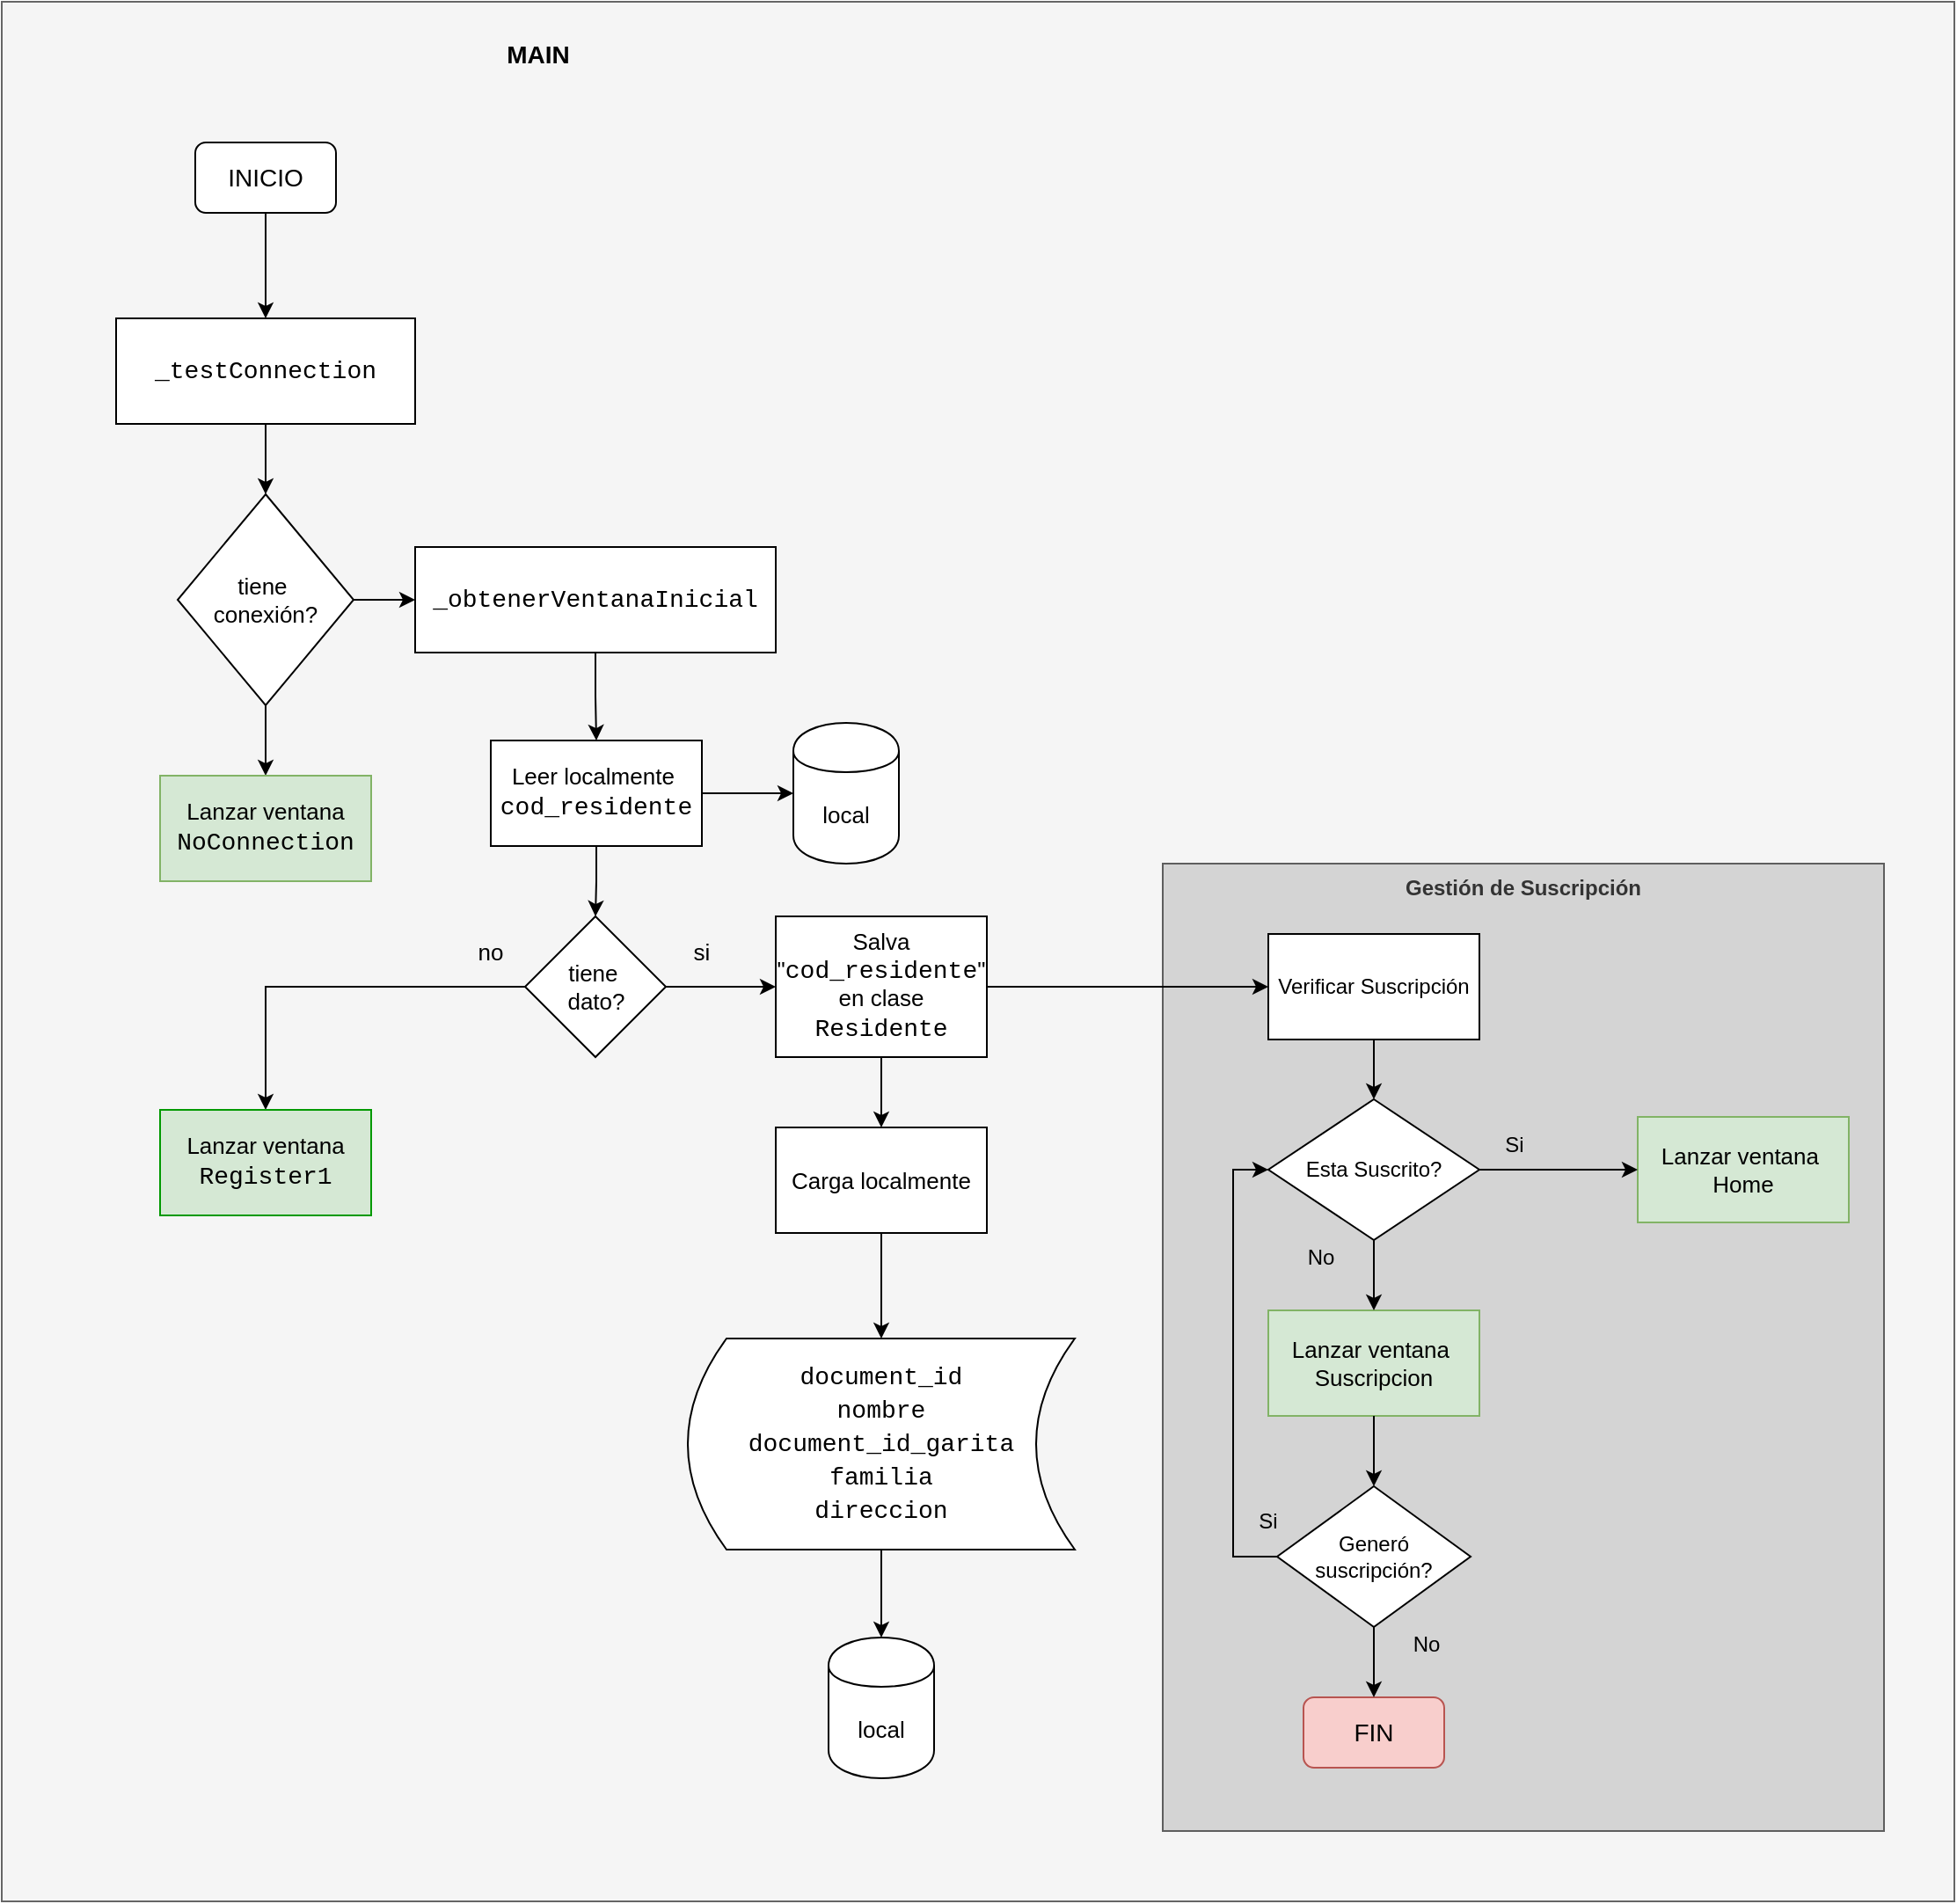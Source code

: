 <mxfile version="13.6.2" type="device" pages="7"><diagram id="4FTpZOzPPZSpTHdzMa3Y" name="MAIN"><mxGraphModel dx="1955" dy="1360" grid="1" gridSize="10" guides="1" tooltips="1" connect="1" arrows="1" fold="1" page="1" pageScale="1" pageWidth="827" pageHeight="1169" math="0" shadow="0"><root><mxCell id="0"/><mxCell id="1" parent="0"/><mxCell id="1bpqH7-M8_u5GluIIwKd-1" value="" style="rounded=0;whiteSpace=wrap;html=1;fillColor=#f5f5f5;strokeColor=#666666;fontColor=#333333;" parent="1" vertex="1"><mxGeometry x="20" y="70" width="1110" height="1080" as="geometry"/></mxCell><mxCell id="fZu3wq8gsoFgrj9Stg_c-1" value="Gestión de Suscripción" style="rounded=0;whiteSpace=wrap;html=1;fontColor=#333333;strokeColor=#5E5E5E;fillColor=#D4D4D4;fontStyle=1;verticalAlign=top;" parent="1" vertex="1"><mxGeometry x="680" y="560" width="410" height="550" as="geometry"/></mxCell><mxCell id="1bpqH7-M8_u5GluIIwKd-2" value="MAIN" style="text;html=1;strokeColor=none;fillColor=none;align=center;verticalAlign=middle;whiteSpace=wrap;rounded=0;fontSize=14;fontStyle=1" parent="1" vertex="1"><mxGeometry x="305" y="90" width="40" height="20" as="geometry"/></mxCell><mxCell id="a5Qp-2sp1I63kLpHATZG-2" style="edgeStyle=orthogonalEdgeStyle;rounded=0;orthogonalLoop=1;jettySize=auto;html=1;exitX=0.5;exitY=1;exitDx=0;exitDy=0;entryX=0.5;entryY=0;entryDx=0;entryDy=0;fontSize=13;" parent="1" source="1bpqH7-M8_u5GluIIwKd-3" target="a5Qp-2sp1I63kLpHATZG-1" edge="1"><mxGeometry relative="1" as="geometry"/></mxCell><mxCell id="1bpqH7-M8_u5GluIIwKd-3" value="INICIO" style="rounded=1;whiteSpace=wrap;html=1;fontSize=14;" parent="1" vertex="1"><mxGeometry x="130" y="150" width="80" height="40" as="geometry"/></mxCell><mxCell id="a5Qp-2sp1I63kLpHATZG-4" style="edgeStyle=orthogonalEdgeStyle;rounded=0;orthogonalLoop=1;jettySize=auto;html=1;exitX=0.5;exitY=1;exitDx=0;exitDy=0;entryX=0.5;entryY=0;entryDx=0;entryDy=0;fontSize=13;" parent="1" source="a5Qp-2sp1I63kLpHATZG-1" target="a5Qp-2sp1I63kLpHATZG-3" edge="1"><mxGeometry relative="1" as="geometry"/></mxCell><mxCell id="a5Qp-2sp1I63kLpHATZG-1" value="&lt;div style=&quot;font-family: &amp;#34;consolas&amp;#34; , &amp;#34;courier new&amp;#34; , monospace ; font-size: 14px ; line-height: 19px&quot;&gt;&lt;span&gt;_testConnection&lt;/span&gt;&lt;/div&gt;" style="rounded=0;whiteSpace=wrap;html=1;fontSize=13;" parent="1" vertex="1"><mxGeometry x="85" y="250" width="170" height="60" as="geometry"/></mxCell><mxCell id="a5Qp-2sp1I63kLpHATZG-6" style="edgeStyle=orthogonalEdgeStyle;rounded=0;orthogonalLoop=1;jettySize=auto;html=1;exitX=1;exitY=0.5;exitDx=0;exitDy=0;entryX=0;entryY=0.5;entryDx=0;entryDy=0;fontSize=13;" parent="1" source="a5Qp-2sp1I63kLpHATZG-3" target="a5Qp-2sp1I63kLpHATZG-5" edge="1"><mxGeometry relative="1" as="geometry"/></mxCell><mxCell id="a5Qp-2sp1I63kLpHATZG-8" style="edgeStyle=orthogonalEdgeStyle;rounded=0;orthogonalLoop=1;jettySize=auto;html=1;exitX=0.5;exitY=1;exitDx=0;exitDy=0;fontSize=13;" parent="1" source="a5Qp-2sp1I63kLpHATZG-3" target="a5Qp-2sp1I63kLpHATZG-7" edge="1"><mxGeometry relative="1" as="geometry"/></mxCell><mxCell id="a5Qp-2sp1I63kLpHATZG-3" value="tiene&amp;nbsp;&lt;br&gt;conexión?" style="rhombus;whiteSpace=wrap;html=1;fontSize=13;" parent="1" vertex="1"><mxGeometry x="120" y="350" width="100" height="120" as="geometry"/></mxCell><mxCell id="a5Qp-2sp1I63kLpHATZG-10" style="edgeStyle=orthogonalEdgeStyle;rounded=0;orthogonalLoop=1;jettySize=auto;html=1;exitX=0.5;exitY=1;exitDx=0;exitDy=0;fontSize=13;" parent="1" source="a5Qp-2sp1I63kLpHATZG-5" target="a5Qp-2sp1I63kLpHATZG-9" edge="1"><mxGeometry relative="1" as="geometry"/></mxCell><mxCell id="a5Qp-2sp1I63kLpHATZG-5" value="&lt;div style=&quot;font-family: &amp;#34;consolas&amp;#34; , &amp;#34;courier new&amp;#34; , monospace ; font-size: 14px ; line-height: 19px&quot;&gt;&lt;span&gt;_obtenerVentanaInicial&lt;/span&gt;&lt;/div&gt;" style="rounded=0;whiteSpace=wrap;html=1;fontSize=13;" parent="1" vertex="1"><mxGeometry x="255" y="380" width="205" height="60" as="geometry"/></mxCell><mxCell id="a5Qp-2sp1I63kLpHATZG-7" value="Lanzar ventana&lt;br&gt;&lt;div style=&quot;font-family: &amp;#34;consolas&amp;#34; , &amp;#34;courier new&amp;#34; , monospace ; font-size: 14px ; line-height: 19px&quot;&gt;&lt;span&gt;NoConnection&lt;/span&gt;&lt;/div&gt;" style="rounded=0;whiteSpace=wrap;html=1;fontSize=13;fillColor=#d5e8d4;strokeColor=#82b366;" parent="1" vertex="1"><mxGeometry x="110" y="510" width="120" height="60" as="geometry"/></mxCell><mxCell id="a5Qp-2sp1I63kLpHATZG-12" style="edgeStyle=orthogonalEdgeStyle;rounded=0;orthogonalLoop=1;jettySize=auto;html=1;exitX=1;exitY=0.5;exitDx=0;exitDy=0;fontSize=13;" parent="1" source="a5Qp-2sp1I63kLpHATZG-9" target="a5Qp-2sp1I63kLpHATZG-11" edge="1"><mxGeometry relative="1" as="geometry"/></mxCell><mxCell id="a5Qp-2sp1I63kLpHATZG-14" style="edgeStyle=orthogonalEdgeStyle;rounded=0;orthogonalLoop=1;jettySize=auto;html=1;exitX=0.5;exitY=1;exitDx=0;exitDy=0;entryX=0.5;entryY=0;entryDx=0;entryDy=0;fontSize=13;" parent="1" source="a5Qp-2sp1I63kLpHATZG-9" target="a5Qp-2sp1I63kLpHATZG-13" edge="1"><mxGeometry relative="1" as="geometry"/></mxCell><mxCell id="a5Qp-2sp1I63kLpHATZG-9" value="Leer localmente&amp;nbsp;&lt;br&gt;&lt;div style=&quot;font-family: &amp;#34;consolas&amp;#34; , &amp;#34;courier new&amp;#34; , monospace ; font-size: 14px ; line-height: 19px&quot;&gt;cod_residente&lt;/div&gt;" style="rounded=0;whiteSpace=wrap;html=1;fontSize=13;" parent="1" vertex="1"><mxGeometry x="298" y="490" width="120" height="60" as="geometry"/></mxCell><mxCell id="a5Qp-2sp1I63kLpHATZG-11" value="local" style="shape=cylinder;whiteSpace=wrap;html=1;boundedLbl=1;backgroundOutline=1;fontSize=13;" parent="1" vertex="1"><mxGeometry x="470" y="480" width="60" height="80" as="geometry"/></mxCell><mxCell id="a5Qp-2sp1I63kLpHATZG-17" value="" style="edgeStyle=orthogonalEdgeStyle;rounded=0;orthogonalLoop=1;jettySize=auto;html=1;fontSize=13;" parent="1" source="a5Qp-2sp1I63kLpHATZG-13" target="a5Qp-2sp1I63kLpHATZG-16" edge="1"><mxGeometry relative="1" as="geometry"/></mxCell><mxCell id="a5Qp-2sp1I63kLpHATZG-31" style="edgeStyle=orthogonalEdgeStyle;rounded=0;orthogonalLoop=1;jettySize=auto;html=1;exitX=0;exitY=0.5;exitDx=0;exitDy=0;fontSize=13;" parent="1" source="a5Qp-2sp1I63kLpHATZG-13" target="a5Qp-2sp1I63kLpHATZG-30" edge="1"><mxGeometry relative="1" as="geometry"/></mxCell><mxCell id="a5Qp-2sp1I63kLpHATZG-13" value="tiene&amp;nbsp;&lt;br&gt;dato?" style="rhombus;whiteSpace=wrap;html=1;fontSize=13;" parent="1" vertex="1"><mxGeometry x="317.5" y="590" width="80" height="80" as="geometry"/></mxCell><mxCell id="a5Qp-2sp1I63kLpHATZG-15" value="si" style="text;html=1;strokeColor=none;fillColor=none;align=center;verticalAlign=middle;whiteSpace=wrap;rounded=0;fontSize=13;" parent="1" vertex="1"><mxGeometry x="398" y="600" width="40" height="20" as="geometry"/></mxCell><mxCell id="a5Qp-2sp1I63kLpHATZG-23" style="edgeStyle=orthogonalEdgeStyle;rounded=0;orthogonalLoop=1;jettySize=auto;html=1;exitX=0.5;exitY=1;exitDx=0;exitDy=0;entryX=0.5;entryY=0;entryDx=0;entryDy=0;fontSize=13;" parent="1" source="a5Qp-2sp1I63kLpHATZG-16" target="a5Qp-2sp1I63kLpHATZG-20" edge="1"><mxGeometry relative="1" as="geometry"/></mxCell><mxCell id="fZu3wq8gsoFgrj9Stg_c-20" style="edgeStyle=orthogonalEdgeStyle;rounded=0;orthogonalLoop=1;jettySize=auto;html=1;exitX=1;exitY=0.5;exitDx=0;exitDy=0;" parent="1" source="a5Qp-2sp1I63kLpHATZG-16" target="fZu3wq8gsoFgrj9Stg_c-2" edge="1"><mxGeometry relative="1" as="geometry"/></mxCell><mxCell id="a5Qp-2sp1I63kLpHATZG-16" value="Salva &quot;&lt;span style=&quot;font-family: &amp;#34;consolas&amp;#34; , &amp;#34;courier new&amp;#34; , monospace ; font-size: 14px&quot;&gt;cod_residente&lt;/span&gt;&lt;span&gt;&quot; en clase&lt;/span&gt;&lt;br&gt;&lt;div style=&quot;font-family: &amp;#34;consolas&amp;#34; , &amp;#34;courier new&amp;#34; , monospace ; font-size: 14px ; line-height: 19px&quot;&gt;&lt;span&gt;Residente&lt;/span&gt;&lt;/div&gt;" style="rounded=0;whiteSpace=wrap;html=1;fontSize=13;" parent="1" vertex="1"><mxGeometry x="460" y="590" width="120" height="80" as="geometry"/></mxCell><mxCell id="a5Qp-2sp1I63kLpHATZG-25" style="edgeStyle=orthogonalEdgeStyle;rounded=0;orthogonalLoop=1;jettySize=auto;html=1;exitX=0.5;exitY=1;exitDx=0;exitDy=0;entryX=0.5;entryY=0;entryDx=0;entryDy=0;fontSize=13;" parent="1" source="a5Qp-2sp1I63kLpHATZG-20" target="a5Qp-2sp1I63kLpHATZG-24" edge="1"><mxGeometry relative="1" as="geometry"/></mxCell><mxCell id="a5Qp-2sp1I63kLpHATZG-20" value="Carga localmente" style="rounded=0;whiteSpace=wrap;html=1;fontSize=13;" parent="1" vertex="1"><mxGeometry x="460" y="710" width="120" height="60" as="geometry"/></mxCell><mxCell id="a5Qp-2sp1I63kLpHATZG-28" style="edgeStyle=orthogonalEdgeStyle;rounded=0;orthogonalLoop=1;jettySize=auto;html=1;exitX=0.5;exitY=1;exitDx=0;exitDy=0;entryX=0.5;entryY=0;entryDx=0;entryDy=0;fontSize=13;" parent="1" source="a5Qp-2sp1I63kLpHATZG-24" target="a5Qp-2sp1I63kLpHATZG-26" edge="1"><mxGeometry relative="1" as="geometry"/></mxCell><mxCell id="a5Qp-2sp1I63kLpHATZG-24" value="&lt;div style=&quot;font-family: &amp;#34;consolas&amp;#34; , &amp;#34;courier new&amp;#34; , monospace ; font-size: 14px ; line-height: 19px&quot;&gt;document_id&lt;/div&gt;&lt;div style=&quot;font-family: &amp;#34;consolas&amp;#34; , &amp;#34;courier new&amp;#34; , monospace ; font-size: 14px ; line-height: 19px&quot;&gt;&lt;div style=&quot;line-height: 19px&quot;&gt;nombre&lt;/div&gt;&lt;div style=&quot;line-height: 19px&quot;&gt;&lt;div style=&quot;line-height: 19px&quot;&gt;document_id_garita&lt;/div&gt;&lt;div style=&quot;line-height: 19px&quot;&gt;&lt;div style=&quot;line-height: 19px&quot;&gt;familia&lt;/div&gt;&lt;div style=&quot;line-height: 19px&quot;&gt;&lt;div style=&quot;line-height: 19px&quot;&gt;direccion&lt;/div&gt;&lt;/div&gt;&lt;/div&gt;&lt;/div&gt;&lt;/div&gt;" style="shape=dataStorage;whiteSpace=wrap;html=1;fontSize=13;" parent="1" vertex="1"><mxGeometry x="410" y="830" width="220" height="120" as="geometry"/></mxCell><mxCell id="a5Qp-2sp1I63kLpHATZG-26" value="local" style="shape=cylinder;whiteSpace=wrap;html=1;boundedLbl=1;backgroundOutline=1;fontSize=13;" parent="1" vertex="1"><mxGeometry x="490" y="1000" width="60" height="80" as="geometry"/></mxCell><mxCell id="a5Qp-2sp1I63kLpHATZG-29" value="no" style="text;html=1;strokeColor=none;fillColor=none;align=center;verticalAlign=middle;whiteSpace=wrap;rounded=0;fontSize=13;" parent="1" vertex="1"><mxGeometry x="277.5" y="600" width="40" height="20" as="geometry"/></mxCell><mxCell id="a5Qp-2sp1I63kLpHATZG-30" value="Lanzar ventana&lt;br&gt;&lt;div style=&quot;font-family: &amp;#34;consolas&amp;#34; , &amp;#34;courier new&amp;#34; , monospace ; font-size: 14px ; line-height: 19px&quot;&gt;&lt;span&gt;Register1&lt;/span&gt;&lt;/div&gt;" style="rounded=0;whiteSpace=wrap;html=1;strokeColor=#009900;fillColor=#D5E8D4;fontSize=13;" parent="1" vertex="1"><mxGeometry x="110" y="700" width="120" height="60" as="geometry"/></mxCell><mxCell id="fZu3wq8gsoFgrj9Stg_c-22" value="" style="group" parent="1" vertex="1" connectable="0"><mxGeometry x="720" y="600" width="350" height="474" as="geometry"/></mxCell><mxCell id="fZu3wq8gsoFgrj9Stg_c-2" value="Verificar Suscripción" style="rounded=0;whiteSpace=wrap;html=1;" parent="fZu3wq8gsoFgrj9Stg_c-22" vertex="1"><mxGeometry x="20" width="120" height="60" as="geometry"/></mxCell><mxCell id="fZu3wq8gsoFgrj9Stg_c-3" value="Esta Suscrito?" style="rhombus;whiteSpace=wrap;html=1;" parent="fZu3wq8gsoFgrj9Stg_c-22" vertex="1"><mxGeometry x="20" y="94" width="120" height="80" as="geometry"/></mxCell><mxCell id="fZu3wq8gsoFgrj9Stg_c-6" style="edgeStyle=orthogonalEdgeStyle;rounded=0;orthogonalLoop=1;jettySize=auto;html=1;exitX=0.5;exitY=1;exitDx=0;exitDy=0;entryX=0.5;entryY=0;entryDx=0;entryDy=0;" parent="fZu3wq8gsoFgrj9Stg_c-22" source="fZu3wq8gsoFgrj9Stg_c-2" target="fZu3wq8gsoFgrj9Stg_c-3" edge="1"><mxGeometry relative="1" as="geometry"/></mxCell><mxCell id="fZu3wq8gsoFgrj9Stg_c-4" value="Si" style="text;html=1;strokeColor=none;fillColor=none;align=center;verticalAlign=middle;whiteSpace=wrap;rounded=0;" parent="fZu3wq8gsoFgrj9Stg_c-22" vertex="1"><mxGeometry x="140" y="110" width="40" height="20" as="geometry"/></mxCell><mxCell id="fZu3wq8gsoFgrj9Stg_c-5" value="No" style="text;html=1;strokeColor=none;fillColor=none;align=center;verticalAlign=middle;whiteSpace=wrap;rounded=0;" parent="fZu3wq8gsoFgrj9Stg_c-22" vertex="1"><mxGeometry x="30" y="174" width="40" height="20" as="geometry"/></mxCell><mxCell id="fZu3wq8gsoFgrj9Stg_c-9" value="Lanzar ventana&amp;nbsp;&lt;br&gt;Suscripcion" style="rounded=0;whiteSpace=wrap;html=1;fontSize=13;fillColor=#d5e8d4;strokeColor=#82b366;" parent="fZu3wq8gsoFgrj9Stg_c-22" vertex="1"><mxGeometry x="20" y="214" width="120" height="60" as="geometry"/></mxCell><mxCell id="fZu3wq8gsoFgrj9Stg_c-10" style="edgeStyle=orthogonalEdgeStyle;rounded=0;orthogonalLoop=1;jettySize=auto;html=1;exitX=0.5;exitY=1;exitDx=0;exitDy=0;entryX=0.5;entryY=0;entryDx=0;entryDy=0;" parent="fZu3wq8gsoFgrj9Stg_c-22" source="fZu3wq8gsoFgrj9Stg_c-3" target="fZu3wq8gsoFgrj9Stg_c-9" edge="1"><mxGeometry relative="1" as="geometry"/></mxCell><mxCell id="fZu3wq8gsoFgrj9Stg_c-14" style="edgeStyle=orthogonalEdgeStyle;rounded=0;orthogonalLoop=1;jettySize=auto;html=1;exitX=0;exitY=0.5;exitDx=0;exitDy=0;entryX=0;entryY=0.5;entryDx=0;entryDy=0;" parent="fZu3wq8gsoFgrj9Stg_c-22" source="fZu3wq8gsoFgrj9Stg_c-12" target="fZu3wq8gsoFgrj9Stg_c-3" edge="1"><mxGeometry relative="1" as="geometry"/></mxCell><mxCell id="fZu3wq8gsoFgrj9Stg_c-12" value="Generó suscripción?" style="rhombus;whiteSpace=wrap;html=1;" parent="fZu3wq8gsoFgrj9Stg_c-22" vertex="1"><mxGeometry x="25" y="314" width="110" height="80" as="geometry"/></mxCell><mxCell id="fZu3wq8gsoFgrj9Stg_c-13" style="edgeStyle=orthogonalEdgeStyle;rounded=0;orthogonalLoop=1;jettySize=auto;html=1;exitX=0.5;exitY=1;exitDx=0;exitDy=0;entryX=0.5;entryY=0;entryDx=0;entryDy=0;" parent="fZu3wq8gsoFgrj9Stg_c-22" source="fZu3wq8gsoFgrj9Stg_c-9" target="fZu3wq8gsoFgrj9Stg_c-12" edge="1"><mxGeometry relative="1" as="geometry"/></mxCell><mxCell id="fZu3wq8gsoFgrj9Stg_c-15" value="FIN" style="rounded=1;whiteSpace=wrap;html=1;fontSize=14;fillColor=#f8cecc;strokeColor=#b85450;" parent="fZu3wq8gsoFgrj9Stg_c-22" vertex="1"><mxGeometry x="40" y="434" width="80" height="40" as="geometry"/></mxCell><mxCell id="fZu3wq8gsoFgrj9Stg_c-16" style="edgeStyle=orthogonalEdgeStyle;rounded=0;orthogonalLoop=1;jettySize=auto;html=1;exitX=0.5;exitY=1;exitDx=0;exitDy=0;entryX=0.5;entryY=0;entryDx=0;entryDy=0;" parent="fZu3wq8gsoFgrj9Stg_c-22" source="fZu3wq8gsoFgrj9Stg_c-12" target="fZu3wq8gsoFgrj9Stg_c-15" edge="1"><mxGeometry relative="1" as="geometry"/></mxCell><mxCell id="fZu3wq8gsoFgrj9Stg_c-17" value="No" style="text;html=1;strokeColor=none;fillColor=none;align=center;verticalAlign=middle;whiteSpace=wrap;rounded=0;" parent="fZu3wq8gsoFgrj9Stg_c-22" vertex="1"><mxGeometry x="90" y="394" width="40" height="20" as="geometry"/></mxCell><mxCell id="fZu3wq8gsoFgrj9Stg_c-18" value="Si" style="text;html=1;strokeColor=none;fillColor=none;align=center;verticalAlign=middle;whiteSpace=wrap;rounded=0;" parent="fZu3wq8gsoFgrj9Stg_c-22" vertex="1"><mxGeometry y="324" width="40" height="20" as="geometry"/></mxCell><mxCell id="fZu3wq8gsoFgrj9Stg_c-19" value="Lanzar ventana&amp;nbsp;&lt;br&gt;Home" style="rounded=0;whiteSpace=wrap;html=1;fontSize=13;fillColor=#d5e8d4;strokeColor=#82b366;" parent="fZu3wq8gsoFgrj9Stg_c-22" vertex="1"><mxGeometry x="230" y="104" width="120" height="60" as="geometry"/></mxCell><mxCell id="fZu3wq8gsoFgrj9Stg_c-21" style="edgeStyle=orthogonalEdgeStyle;rounded=0;orthogonalLoop=1;jettySize=auto;html=1;exitX=1;exitY=0.5;exitDx=0;exitDy=0;entryX=0;entryY=0.5;entryDx=0;entryDy=0;" parent="fZu3wq8gsoFgrj9Stg_c-22" source="fZu3wq8gsoFgrj9Stg_c-3" target="fZu3wq8gsoFgrj9Stg_c-19" edge="1"><mxGeometry relative="1" as="geometry"/></mxCell></root></mxGraphModel></diagram><diagram id="9VvxRsKIxiWBsODI8jk5" name="REGISTER1"><mxGraphModel dx="1609" dy="482" grid="1" gridSize="10" guides="1" tooltips="1" connect="1" arrows="1" fold="1" page="1" pageScale="1" pageWidth="827" pageHeight="1169" math="0" shadow="0"><root><mxCell id="gUbWH8_nbRdqALpJ7G3Z-0"/><mxCell id="gUbWH8_nbRdqALpJ7G3Z-1" parent="gUbWH8_nbRdqALpJ7G3Z-0"/><mxCell id="ygR_euBIftLTSGrOf4R--1" value="" style="rounded=0;whiteSpace=wrap;html=1;fillColor=#f5f5f5;strokeColor=#666666;fontColor=#333333;" parent="gUbWH8_nbRdqALpJ7G3Z-1" vertex="1"><mxGeometry x="-10" y="187.27" width="800" height="1482.73" as="geometry"/></mxCell><mxCell id="ygR_euBIftLTSGrOf4R--2" value="REGISTER1" style="text;html=1;strokeColor=none;fillColor=none;align=center;verticalAlign=middle;whiteSpace=wrap;rounded=0;fontSize=14;fontStyle=1" parent="gUbWH8_nbRdqALpJ7G3Z-1" vertex="1"><mxGeometry x="406.003" y="187.273" width="36.066" height="17.273" as="geometry"/></mxCell><mxCell id="c7pKkJTDAQUaMY9_k9C6-3" style="edgeStyle=orthogonalEdgeStyle;rounded=0;orthogonalLoop=1;jettySize=auto;html=1;exitX=0.5;exitY=1;exitDx=0;exitDy=0;entryX=0.5;entryY=0;entryDx=0;entryDy=0;fontSize=14;" parent="gUbWH8_nbRdqALpJ7G3Z-1" source="ygR_euBIftLTSGrOf4R--4" target="c7pKkJTDAQUaMY9_k9C6-0" edge="1"><mxGeometry relative="1" as="geometry"/></mxCell><mxCell id="ygR_euBIftLTSGrOf4R--4" value="INICIO" style="rounded=1;whiteSpace=wrap;html=1;fontSize=14;" parent="gUbWH8_nbRdqALpJ7G3Z-1" vertex="1"><mxGeometry x="346.23" y="269.997" width="90.164" height="34.545" as="geometry"/></mxCell><mxCell id="c7pKkJTDAQUaMY9_k9C6-5" style="edgeStyle=orthogonalEdgeStyle;rounded=0;orthogonalLoop=1;jettySize=auto;html=1;exitX=0.5;exitY=1;exitDx=0;exitDy=0;fontSize=14;" parent="gUbWH8_nbRdqALpJ7G3Z-1" source="c7pKkJTDAQUaMY9_k9C6-0" target="c7pKkJTDAQUaMY9_k9C6-4" edge="1"><mxGeometry relative="1" as="geometry"/></mxCell><mxCell id="c7pKkJTDAQUaMY9_k9C6-0" value="&lt;div style=&quot;font-family: &amp;#34;consolas&amp;#34; , &amp;#34;courier new&amp;#34; , monospace ; line-height: 19px&quot;&gt;&lt;span&gt;_verificarRegistro&lt;/span&gt;&lt;/div&gt;" style="rounded=0;whiteSpace=wrap;html=1;fontSize=14;" parent="gUbWH8_nbRdqALpJ7G3Z-1" vertex="1"><mxGeometry x="309.31" y="352.27" width="164" height="60" as="geometry"/></mxCell><mxCell id="c7pKkJTDAQUaMY9_k9C6-2" style="edgeStyle=orthogonalEdgeStyle;rounded=0;orthogonalLoop=1;jettySize=auto;html=1;exitX=0.5;exitY=0.5;exitDx=0;exitDy=0;exitPerimeter=0;entryX=0;entryY=0.5;entryDx=0;entryDy=0;fontSize=14;" parent="gUbWH8_nbRdqALpJ7G3Z-1" source="c7pKkJTDAQUaMY9_k9C6-1" target="c7pKkJTDAQUaMY9_k9C6-0" edge="1"><mxGeometry relative="1" as="geometry"/></mxCell><mxCell id="c7pKkJTDAQUaMY9_k9C6-1" value="Actor" style="shape=umlActor;verticalLabelPosition=bottom;labelBackgroundColor=#ffffff;verticalAlign=top;html=1;outlineConnect=0;fontSize=14;" parent="gUbWH8_nbRdqALpJ7G3Z-1" vertex="1"><mxGeometry x="220" y="352.27" width="30" height="60" as="geometry"/></mxCell><mxCell id="c7pKkJTDAQUaMY9_k9C6-8" value="" style="edgeStyle=orthogonalEdgeStyle;rounded=0;orthogonalLoop=1;jettySize=auto;html=1;fontSize=14;" parent="gUbWH8_nbRdqALpJ7G3Z-1" source="c7pKkJTDAQUaMY9_k9C6-4" target="c7pKkJTDAQUaMY9_k9C6-6" edge="1"><mxGeometry relative="1" as="geometry"/></mxCell><mxCell id="c7pKkJTDAQUaMY9_k9C6-11" style="edgeStyle=orthogonalEdgeStyle;rounded=0;orthogonalLoop=1;jettySize=auto;html=1;exitX=0.5;exitY=1;exitDx=0;exitDy=0;fontSize=14;" parent="gUbWH8_nbRdqALpJ7G3Z-1" source="c7pKkJTDAQUaMY9_k9C6-4" target="c7pKkJTDAQUaMY9_k9C6-9" edge="1"><mxGeometry relative="1" as="geometry"/></mxCell><mxCell id="c7pKkJTDAQUaMY9_k9C6-4" value="&lt;div style=&quot;font-family: &amp;#34;consolas&amp;#34; , &amp;#34;courier new&amp;#34; , monospace ; line-height: 19px&quot;&gt;Verifica existencia en FireBase&lt;/div&gt;" style="rounded=0;whiteSpace=wrap;html=1;fontSize=14;" parent="gUbWH8_nbRdqALpJ7G3Z-1" vertex="1"><mxGeometry x="309.31" y="460" width="164" height="60" as="geometry"/></mxCell><mxCell id="c7pKkJTDAQUaMY9_k9C6-6" value="firebase" style="shape=cylinder;whiteSpace=wrap;html=1;boundedLbl=1;backgroundOutline=1;fontSize=14;" parent="gUbWH8_nbRdqALpJ7G3Z-1" vertex="1"><mxGeometry x="530" y="450" width="60" height="80" as="geometry"/></mxCell><mxCell id="c7pKkJTDAQUaMY9_k9C6-31" style="edgeStyle=orthogonalEdgeStyle;rounded=0;orthogonalLoop=1;jettySize=auto;html=1;exitX=0;exitY=0.5;exitDx=0;exitDy=0;entryX=1;entryY=0.5;entryDx=0;entryDy=0;fontSize=13;" parent="gUbWH8_nbRdqALpJ7G3Z-1" source="c7pKkJTDAQUaMY9_k9C6-9" target="c7pKkJTDAQUaMY9_k9C6-29" edge="1"><mxGeometry relative="1" as="geometry"/></mxCell><mxCell id="1tCtSb6bEI05xdtONrao-2" style="edgeStyle=orthogonalEdgeStyle;rounded=0;orthogonalLoop=1;jettySize=auto;html=1;exitX=0.5;exitY=1;exitDx=0;exitDy=0;entryX=0.5;entryY=0;entryDx=0;entryDy=0;fontSize=13;" parent="gUbWH8_nbRdqALpJ7G3Z-1" source="c7pKkJTDAQUaMY9_k9C6-9" target="1tCtSb6bEI05xdtONrao-0" edge="1"><mxGeometry relative="1" as="geometry"/></mxCell><mxCell id="c7pKkJTDAQUaMY9_k9C6-9" value="Existe registro?" style="rhombus;whiteSpace=wrap;html=1;fontSize=14;" parent="gUbWH8_nbRdqALpJ7G3Z-1" vertex="1"><mxGeometry x="331.81" y="570" width="119" height="120" as="geometry"/></mxCell><mxCell id="c7pKkJTDAQUaMY9_k9C6-13" value="si" style="text;html=1;strokeColor=none;fillColor=none;align=center;verticalAlign=middle;whiteSpace=wrap;rounded=0;fontSize=14;" parent="gUbWH8_nbRdqALpJ7G3Z-1" vertex="1"><mxGeometry x="346" y="690" width="40" height="20" as="geometry"/></mxCell><mxCell id="c7pKkJTDAQUaMY9_k9C6-14" value="no" style="text;html=1;strokeColor=none;fillColor=none;align=center;verticalAlign=middle;whiteSpace=wrap;rounded=0;fontSize=14;" parent="gUbWH8_nbRdqALpJ7G3Z-1" vertex="1"><mxGeometry x="306" y="900" width="40" height="20" as="geometry"/></mxCell><mxCell id="rdO1SmmFyti2SR9sPiwD-5" style="edgeStyle=orthogonalEdgeStyle;rounded=0;orthogonalLoop=1;jettySize=auto;html=1;exitX=0.5;exitY=1;exitDx=0;exitDy=0;fontSize=13;" parent="gUbWH8_nbRdqALpJ7G3Z-1" source="c7pKkJTDAQUaMY9_k9C6-21" target="rdO1SmmFyti2SR9sPiwD-4" edge="1"><mxGeometry relative="1" as="geometry"/></mxCell><mxCell id="c7pKkJTDAQUaMY9_k9C6-21" value="Incrementa &lt;br&gt;&quot;&lt;span style=&quot;font-family: &amp;#34;consolas&amp;#34; , &amp;#34;courier new&amp;#34; , monospace ; font-size: 14px&quot;&gt;generador_residente + 1&quot; en firebase -&amp;gt;&amp;nbsp;&lt;/span&gt;&lt;span style=&quot;font-family: &amp;#34;consolas&amp;#34; , &amp;#34;courier new&amp;#34; , monospace ; font-size: 14px&quot;&gt;registro_garita&lt;/span&gt;" style="rounded=0;whiteSpace=wrap;html=1;fontSize=13;" parent="gUbWH8_nbRdqALpJ7G3Z-1" vertex="1"><mxGeometry x="267.72" y="1040" width="249.19" height="60" as="geometry"/></mxCell><mxCell id="c7pKkJTDAQUaMY9_k9C6-27" style="edgeStyle=orthogonalEdgeStyle;rounded=0;orthogonalLoop=1;jettySize=auto;html=1;exitX=0.5;exitY=0;exitDx=0;exitDy=0;fontSize=13;dashed=1;" parent="gUbWH8_nbRdqALpJ7G3Z-1" source="c7pKkJTDAQUaMY9_k9C6-23" edge="1"><mxGeometry relative="1" as="geometry"><mxPoint x="180" y="540" as="targetPoint"/><Array as="points"><mxPoint x="585" y="550"/><mxPoint x="180" y="550"/></Array></mxGeometry></mxCell><mxCell id="c7pKkJTDAQUaMY9_k9C6-23" value="&lt;div style=&quot;font-family: &amp;#34;consolas&amp;#34; , &amp;#34;courier new&amp;#34; , monospace ; font-size: 14px ; line-height: 19px&quot;&gt;&lt;span&gt;El&amp;nbsp;codigo&amp;nbsp;ya&amp;nbsp;&lt;/span&gt;&lt;/div&gt;&lt;div style=&quot;font-family: &amp;#34;consolas&amp;#34; , &amp;#34;courier new&amp;#34; , monospace ; font-size: 14px ; line-height: 19px&quot;&gt;&lt;span&gt;esta&amp;nbsp;siendo&amp;nbsp;&lt;/span&gt;&lt;/div&gt;&lt;div style=&quot;font-family: &amp;#34;consolas&amp;#34; , &amp;#34;courier new&amp;#34; , monospace ; font-size: 14px ; line-height: 19px&quot;&gt;&lt;span&gt;usado.&lt;/span&gt;&lt;/div&gt;" style="shape=document;whiteSpace=wrap;html=1;boundedLbl=1;fontSize=13;" parent="gUbWH8_nbRdqALpJ7G3Z-1" vertex="1"><mxGeometry x="650" y="490" width="130" height="100" as="geometry"/></mxCell><mxCell id="c7pKkJTDAQUaMY9_k9C6-28" value="no" style="text;html=1;strokeColor=none;fillColor=none;align=center;verticalAlign=middle;whiteSpace=wrap;rounded=0;fontSize=14;" parent="gUbWH8_nbRdqALpJ7G3Z-1" vertex="1"><mxGeometry x="290.81" y="598" width="40" height="20" as="geometry"/></mxCell><mxCell id="c7pKkJTDAQUaMY9_k9C6-32" style="edgeStyle=orthogonalEdgeStyle;rounded=0;orthogonalLoop=1;jettySize=auto;html=1;exitX=0.5;exitY=0;exitDx=0;exitDy=0;fontSize=13;" parent="gUbWH8_nbRdqALpJ7G3Z-1" source="c7pKkJTDAQUaMY9_k9C6-29" target="c7pKkJTDAQUaMY9_k9C6-1" edge="1"><mxGeometry relative="1" as="geometry"><Array as="points"><mxPoint x="180" y="590"/><mxPoint x="180" y="382"/></Array></mxGeometry></mxCell><mxCell id="c7pKkJTDAQUaMY9_k9C6-29" value="&lt;div style=&quot;font-family: &amp;#34;consolas&amp;#34; , &amp;#34;courier new&amp;#34; , monospace ; font-size: 14px ; line-height: 19px&quot;&gt;&lt;span&gt;El&amp;nbsp;código&amp;nbsp;&lt;/span&gt;&lt;/div&gt;&lt;div style=&quot;font-family: &amp;#34;consolas&amp;#34; , &amp;#34;courier new&amp;#34; , monospace ; font-size: 14px ; line-height: 19px&quot;&gt;&lt;span&gt;no&amp;nbsp;existe.'&lt;/span&gt;&lt;/div&gt;" style="shape=document;whiteSpace=wrap;html=1;boundedLbl=1;fontSize=13;" parent="gUbWH8_nbRdqALpJ7G3Z-1" vertex="1"><mxGeometry x="160" y="590" width="120" height="80" as="geometry"/></mxCell><mxCell id="1tCtSb6bEI05xdtONrao-4" style="edgeStyle=orthogonalEdgeStyle;rounded=0;orthogonalLoop=1;jettySize=auto;html=1;exitX=0.5;exitY=1;exitDx=0;exitDy=0;fontSize=13;" parent="gUbWH8_nbRdqALpJ7G3Z-1" source="1tCtSb6bEI05xdtONrao-0" target="1tCtSb6bEI05xdtONrao-3" edge="1"><mxGeometry relative="1" as="geometry"/></mxCell><mxCell id="1tCtSb6bEI05xdtONrao-0" value="Obtiene -&amp;gt;&amp;nbsp;&lt;span style=&quot;font-family: &amp;#34;consolas&amp;#34; , &amp;#34;courier new&amp;#34; , monospace ; font-size: 14px&quot;&gt;documentIdGarita&lt;/span&gt;" style="shape=dataStorage;whiteSpace=wrap;html=1;strokeColor=#d79b00;fillColor=#ffe6cc;fontSize=13;" parent="gUbWH8_nbRdqALpJ7G3Z-1" vertex="1"><mxGeometry x="230.81" y="730" width="320" height="35.5" as="geometry"/></mxCell><mxCell id="1tCtSb6bEI05xdtONrao-6" style="edgeStyle=orthogonalEdgeStyle;rounded=0;orthogonalLoop=1;jettySize=auto;html=1;exitX=0.5;exitY=1;exitDx=0;exitDy=0;fontSize=13;" parent="gUbWH8_nbRdqALpJ7G3Z-1" source="1tCtSb6bEI05xdtONrao-3" target="1tCtSb6bEI05xdtONrao-5" edge="1"><mxGeometry relative="1" as="geometry"/></mxCell><mxCell id="1tCtSb6bEI05xdtONrao-3" value="Obtiene -&amp;gt;&amp;nbsp;&lt;span style=&quot;font-family: &amp;#34;consolas&amp;#34; , &amp;#34;courier new&amp;#34; , monospace ; font-size: 14px&quot;&gt;generador&lt;/span&gt;" style="shape=dataStorage;whiteSpace=wrap;html=1;strokeColor=#d79b00;fillColor=#ffe6cc;fontSize=13;" parent="gUbWH8_nbRdqALpJ7G3Z-1" vertex="1"><mxGeometry x="231.81" y="790" width="320" height="35.5" as="geometry"/></mxCell><mxCell id="rdO1SmmFyti2SR9sPiwD-1" style="edgeStyle=orthogonalEdgeStyle;rounded=0;orthogonalLoop=1;jettySize=auto;html=1;exitX=0;exitY=0.5;exitDx=0;exitDy=0;entryX=1.013;entryY=0.342;entryDx=0;entryDy=0;fontSize=13;entryPerimeter=0;" parent="gUbWH8_nbRdqALpJ7G3Z-1" source="1tCtSb6bEI05xdtONrao-5" target="rdO1SmmFyti2SR9sPiwD-0" edge="1"><mxGeometry relative="1" as="geometry"/></mxCell><mxCell id="rdO1SmmFyti2SR9sPiwD-3" style="edgeStyle=orthogonalEdgeStyle;rounded=0;orthogonalLoop=1;jettySize=auto;html=1;exitX=0.5;exitY=1;exitDx=0;exitDy=0;entryX=0.5;entryY=0;entryDx=0;entryDy=0;fontSize=13;" parent="gUbWH8_nbRdqALpJ7G3Z-1" source="1tCtSb6bEI05xdtONrao-5" target="c7pKkJTDAQUaMY9_k9C6-21" edge="1"><mxGeometry relative="1" as="geometry"/></mxCell><mxCell id="1tCtSb6bEI05xdtONrao-5" value="generador&amp;nbsp;&lt;br&gt;es valido" style="rhombus;whiteSpace=wrap;html=1;fontSize=13;" parent="gUbWH8_nbRdqALpJ7G3Z-1" vertex="1"><mxGeometry x="333.81" y="870" width="117" height="120" as="geometry"/></mxCell><mxCell id="1tCtSb6bEI05xdtONrao-7" value="si" style="text;html=1;strokeColor=none;fillColor=none;align=center;verticalAlign=middle;whiteSpace=wrap;rounded=0;fontSize=14;" parent="gUbWH8_nbRdqALpJ7G3Z-1" vertex="1"><mxGeometry x="402.07" y="990" width="40" height="20" as="geometry"/></mxCell><mxCell id="rdO1SmmFyti2SR9sPiwD-2" style="edgeStyle=orthogonalEdgeStyle;rounded=0;orthogonalLoop=1;jettySize=auto;html=1;exitX=0;exitY=0.5;exitDx=0;exitDy=0;fontSize=13;" parent="gUbWH8_nbRdqALpJ7G3Z-1" source="rdO1SmmFyti2SR9sPiwD-0" edge="1"><mxGeometry relative="1" as="geometry"><mxPoint x="185" y="380" as="targetPoint"/><Array as="points"><mxPoint x="90" y="950"/><mxPoint x="90" y="380"/></Array></mxGeometry></mxCell><mxCell id="rdO1SmmFyti2SR9sPiwD-0" value="&lt;div style=&quot;font-family: &amp;#34;consolas&amp;#34; , &amp;#34;courier new&amp;#34; , monospace ; font-size: 14px ; line-height: 19px&quot;&gt;&lt;span&gt;Error&amp;nbsp;generando&amp;nbsp;&lt;/span&gt;&lt;/div&gt;&lt;div style=&quot;font-family: &amp;#34;consolas&amp;#34; , &amp;#34;courier new&amp;#34; , monospace ; font-size: 14px ; line-height: 19px&quot;&gt;&lt;span&gt;registro,&amp;nbsp;por&amp;nbsp;&lt;/span&gt;&lt;/div&gt;&lt;div style=&quot;font-family: &amp;#34;consolas&amp;#34; , &amp;#34;courier new&amp;#34; , monospace ; font-size: 14px ; line-height: 19px&quot;&gt;&lt;span&gt;favor&amp;nbsp;vuela&amp;nbsp;a&amp;nbsp;&lt;/span&gt;&lt;/div&gt;&lt;div style=&quot;font-family: &amp;#34;consolas&amp;#34; , &amp;#34;courier new&amp;#34; , monospace ; font-size: 14px ; line-height: 19px&quot;&gt;&lt;span&gt;intentarlo.&lt;/span&gt;&lt;/div&gt;" style="shape=document;whiteSpace=wrap;html=1;boundedLbl=1;fontSize=13;" parent="gUbWH8_nbRdqALpJ7G3Z-1" vertex="1"><mxGeometry x="110" y="890" width="150" height="120" as="geometry"/></mxCell><mxCell id="rdO1SmmFyti2SR9sPiwD-7" style="edgeStyle=orthogonalEdgeStyle;rounded=0;orthogonalLoop=1;jettySize=auto;html=1;exitX=0.5;exitY=1;exitDx=0;exitDy=0;entryX=0.5;entryY=0;entryDx=0;entryDy=0;fontSize=13;" parent="gUbWH8_nbRdqALpJ7G3Z-1" source="rdO1SmmFyti2SR9sPiwD-4" target="rdO1SmmFyti2SR9sPiwD-6" edge="1"><mxGeometry relative="1" as="geometry"/></mxCell><mxCell id="rdO1SmmFyti2SR9sPiwD-4" value="Salva datos en clase&lt;br&gt;&lt;div style=&quot;font-family: &amp;#34;consolas&amp;#34; , &amp;#34;courier new&amp;#34; , monospace ; font-size: 14px ; line-height: 19px&quot;&gt;&lt;span&gt;Residente&lt;/span&gt;&lt;/div&gt;" style="rounded=0;whiteSpace=wrap;html=1;fontSize=13;" parent="gUbWH8_nbRdqALpJ7G3Z-1" vertex="1"><mxGeometry x="319.51" y="1150" width="144.6" height="60" as="geometry"/></mxCell><mxCell id="rdO1SmmFyti2SR9sPiwD-9" style="edgeStyle=orthogonalEdgeStyle;rounded=0;orthogonalLoop=1;jettySize=auto;html=1;exitX=0.5;exitY=1;exitDx=0;exitDy=0;entryX=0.5;entryY=0;entryDx=0;entryDy=0;fontSize=13;" parent="gUbWH8_nbRdqALpJ7G3Z-1" source="rdO1SmmFyti2SR9sPiwD-6" target="rdO1SmmFyti2SR9sPiwD-8" edge="1"><mxGeometry relative="1" as="geometry"/></mxCell><mxCell id="rdO1SmmFyti2SR9sPiwD-6" value="&lt;div style=&quot;font-family: &amp;#34;consolas&amp;#34; , &amp;#34;courier new&amp;#34; , monospace ; font-size: 14px ; line-height: 19px&quot;&gt;&lt;span&gt;cod_garita&lt;/span&gt;&lt;/div&gt;&lt;div style=&quot;font-family: &amp;#34;consolas&amp;#34; , &amp;#34;courier new&amp;#34; , monospace ; font-size: 14px ; line-height: 19px&quot;&gt;&lt;div style=&quot;font-family: &amp;#34;consolas&amp;#34; , &amp;#34;courier new&amp;#34; , monospace ; line-height: 19px&quot;&gt;generador&lt;/div&gt;&lt;div style=&quot;font-family: &amp;#34;consolas&amp;#34; , &amp;#34;courier new&amp;#34; , monospace ; line-height: 19px&quot;&gt;&lt;div style=&quot;line-height: 19px&quot;&gt;documentIdGarita&lt;/div&gt;&lt;/div&gt;&lt;/div&gt;" style="shape=dataStorage;whiteSpace=wrap;html=1;fontSize=13;" parent="gUbWH8_nbRdqALpJ7G3Z-1" vertex="1"><mxGeometry x="292.47" y="1260" width="197.68" height="80" as="geometry"/></mxCell><mxCell id="rdO1SmmFyti2SR9sPiwD-8" value="Lanza ventana&amp;nbsp;&lt;br&gt;Register2" style="rounded=0;whiteSpace=wrap;html=1;fontSize=13;fillColor=#d5e8d4;strokeColor=#82b366;" parent="gUbWH8_nbRdqALpJ7G3Z-1" vertex="1"><mxGeometry x="320.02" y="1390" width="144.6" height="60" as="geometry"/></mxCell></root></mxGraphModel></diagram><diagram id="bRWzaRMqT7TwRs5J41EP" name="REGISTER2"><mxGraphModel dx="782" dy="482" grid="1" gridSize="10" guides="1" tooltips="1" connect="1" arrows="1" fold="1" page="1" pageScale="1" pageWidth="827" pageHeight="1169" math="0" shadow="0"><root><mxCell id="mQWl3jyYRWAHHDy0clso-0"/><mxCell id="mQWl3jyYRWAHHDy0clso-1" parent="mQWl3jyYRWAHHDy0clso-0"/><mxCell id="tzo6eVHXZgXR1__9lslU-1" value="" style="rounded=0;whiteSpace=wrap;html=1;fillColor=#f5f5f5;strokeColor=#666666;fontColor=#333333;" parent="mQWl3jyYRWAHHDy0clso-1" vertex="1"><mxGeometry x="20" y="90" width="890" height="1770" as="geometry"/></mxCell><mxCell id="tzo6eVHXZgXR1__9lslU-2" value="REGISTER2" style="text;html=1;strokeColor=none;fillColor=none;align=center;verticalAlign=middle;whiteSpace=wrap;rounded=0;fontSize=14;fontStyle=1" parent="mQWl3jyYRWAHHDy0clso-1" vertex="1"><mxGeometry x="270" y="100" width="40" height="20" as="geometry"/></mxCell><mxCell id="rkhJseXov1KnxqXG6p7w-1" value="" style="edgeStyle=orthogonalEdgeStyle;rounded=0;orthogonalLoop=1;jettySize=auto;html=1;fontSize=13;" parent="mQWl3jyYRWAHHDy0clso-1" source="tzo6eVHXZgXR1__9lslU-4" target="rkhJseXov1KnxqXG6p7w-0" edge="1"><mxGeometry relative="1" as="geometry"/></mxCell><mxCell id="tzo6eVHXZgXR1__9lslU-4" value="INICIO" style="rounded=1;whiteSpace=wrap;html=1;fontSize=14;" parent="mQWl3jyYRWAHHDy0clso-1" vertex="1"><mxGeometry x="200" y="170" width="100" height="40" as="geometry"/></mxCell><mxCell id="rkhJseXov1KnxqXG6p7w-4" style="edgeStyle=orthogonalEdgeStyle;rounded=0;orthogonalLoop=1;jettySize=auto;html=1;entryX=0;entryY=0.5;entryDx=0;entryDy=0;fontSize=13;" parent="mQWl3jyYRWAHHDy0clso-1" source="tzo6eVHXZgXR1__9lslU-8" target="rkhJseXov1KnxqXG6p7w-0" edge="1"><mxGeometry relative="1" as="geometry"/></mxCell><mxCell id="tzo6eVHXZgXR1__9lslU-8" value="Actor" style="shape=umlActor;verticalLabelPosition=bottom;labelBackgroundColor=#ffffff;verticalAlign=top;html=1;outlineConnect=0;fontSize=13;" parent="mQWl3jyYRWAHHDy0clso-1" vertex="1"><mxGeometry x="60" y="255" width="30" height="60" as="geometry"/></mxCell><mxCell id="rkhJseXov1KnxqXG6p7w-10" style="edgeStyle=orthogonalEdgeStyle;rounded=0;orthogonalLoop=1;jettySize=auto;html=1;exitX=0.5;exitY=1;exitDx=0;exitDy=0;fontSize=13;" parent="mQWl3jyYRWAHHDy0clso-1" source="rkhJseXov1KnxqXG6p7w-0" target="rkhJseXov1KnxqXG6p7w-6" edge="1"><mxGeometry relative="1" as="geometry"/></mxCell><mxCell id="rkhJseXov1KnxqXG6p7w-0" value="&lt;div style=&quot;font-family: &amp;#34;consolas&amp;#34; , &amp;#34;courier new&amp;#34; , monospace ; font-size: 14px ; line-height: 19px&quot;&gt;&lt;div style=&quot;font-family: &amp;#34;consolas&amp;#34; , &amp;#34;courier new&amp;#34; , monospace ; line-height: 19px&quot;&gt;&lt;span&gt;_verificarRegistro&lt;/span&gt;&lt;/div&gt;&lt;/div&gt;" style="rounded=0;whiteSpace=wrap;html=1;fontSize=13;" parent="mQWl3jyYRWAHHDy0clso-1" vertex="1"><mxGeometry x="165" y="260" width="170" height="50" as="geometry"/></mxCell><mxCell id="BjzXs-aslsKq9pSZlJ3F-2" style="edgeStyle=orthogonalEdgeStyle;rounded=0;orthogonalLoop=1;jettySize=auto;html=1;exitX=0.5;exitY=1;exitDx=0;exitDy=0;entryX=0.5;entryY=0;entryDx=0;entryDy=0;fontSize=13;" parent="mQWl3jyYRWAHHDy0clso-1" source="rkhJseXov1KnxqXG6p7w-6" target="BjzXs-aslsKq9pSZlJ3F-0" edge="1"><mxGeometry relative="1" as="geometry"/></mxCell><mxCell id="rkhJseXov1KnxqXG6p7w-6" value="&lt;div style=&quot;font-family: &amp;#34;consolas&amp;#34; , &amp;#34;courier new&amp;#34; , monospace ; font-size: 14px ; line-height: 19px&quot;&gt;Salva en clase&amp;nbsp;&lt;/div&gt;&lt;div style=&quot;font-family: &amp;#34;consolas&amp;#34; , &amp;#34;courier new&amp;#34; , monospace ; font-size: 14px ; line-height: 19px&quot;&gt;Residente&lt;/div&gt;" style="rounded=0;whiteSpace=wrap;html=1;fontSize=13;" parent="mQWl3jyYRWAHHDy0clso-1" vertex="1"><mxGeometry x="180" y="350" width="140" height="50" as="geometry"/></mxCell><mxCell id="BjzXs-aslsKq9pSZlJ3F-13" style="edgeStyle=orthogonalEdgeStyle;rounded=0;orthogonalLoop=1;jettySize=auto;html=1;exitX=0.5;exitY=1;exitDx=0;exitDy=0;entryX=0.5;entryY=0;entryDx=0;entryDy=0;fontSize=13;" parent="mQWl3jyYRWAHHDy0clso-1" source="BjzXs-aslsKq9pSZlJ3F-0" target="BjzXs-aslsKq9pSZlJ3F-3" edge="1"><mxGeometry relative="1" as="geometry"/></mxCell><mxCell id="BjzXs-aslsKq9pSZlJ3F-0" value="&lt;div style=&quot;font-family: &amp;#34;consolas&amp;#34; , &amp;#34;courier new&amp;#34; , monospace ; font-size: 14px ; line-height: 19px&quot;&gt;nombre&lt;/div&gt;&lt;div style=&quot;font-family: &amp;#34;consolas&amp;#34; , &amp;#34;courier new&amp;#34; , monospace ; font-size: 14px ; line-height: 19px&quot;&gt;&lt;div style=&quot;line-height: 19px&quot;&gt;familia&lt;/div&gt;&lt;div style=&quot;line-height: 19px&quot;&gt;&lt;div style=&quot;line-height: 19px&quot;&gt;direccion&lt;/div&gt;&lt;/div&gt;&lt;/div&gt;" style="shape=dataStorage;whiteSpace=wrap;html=1;fontSize=13;" parent="mQWl3jyYRWAHHDy0clso-1" vertex="1"><mxGeometry x="176" y="450" width="148" height="90" as="geometry"/></mxCell><mxCell id="BjzXs-aslsKq9pSZlJ3F-5" style="edgeStyle=orthogonalEdgeStyle;rounded=0;orthogonalLoop=1;jettySize=auto;html=1;exitX=0.5;exitY=1;exitDx=0;exitDy=0;entryX=0.5;entryY=0;entryDx=0;entryDy=0;fontSize=13;" parent="mQWl3jyYRWAHHDy0clso-1" source="BjzXs-aslsKq9pSZlJ3F-3" target="BjzXs-aslsKq9pSZlJ3F-4" edge="1"><mxGeometry relative="1" as="geometry"/></mxCell><mxCell id="BjzXs-aslsKq9pSZlJ3F-3" value="&lt;div style=&quot;font-family: &amp;#34;consolas&amp;#34; , &amp;#34;courier new&amp;#34; , monospace ; font-size: 14px ; line-height: 19px&quot;&gt;Genera registro en:&lt;/div&gt;&lt;div style=&quot;font-family: &amp;#34;consolas&amp;#34; , &amp;#34;courier new&amp;#34; , monospace ; font-size: 14px ; line-height: 19px&quot;&gt;firebase -&amp;gt;&lt;/div&gt;&lt;div style=&quot;font-family: &amp;#34;consolas&amp;#34; , &amp;#34;courier new&amp;#34; , monospace ; font-size: 14px ; line-height: 19px&quot;&gt;&lt;div style=&quot;font-family: &amp;#34;consolas&amp;#34; , &amp;#34;courier new&amp;#34; , monospace ; line-height: 19px&quot;&gt;registro_residente&amp;nbsp;&lt;/div&gt;&lt;/div&gt;" style="rounded=0;whiteSpace=wrap;html=1;fontSize=13;" parent="mQWl3jyYRWAHHDy0clso-1" vertex="1"><mxGeometry x="160" y="585" width="180" height="85" as="geometry"/></mxCell><mxCell id="BjzXs-aslsKq9pSZlJ3F-14" style="edgeStyle=orthogonalEdgeStyle;rounded=0;orthogonalLoop=1;jettySize=auto;html=1;exitX=0.5;exitY=1;exitDx=0;exitDy=0;entryX=0.5;entryY=0;entryDx=0;entryDy=0;fontSize=13;" parent="mQWl3jyYRWAHHDy0clso-1" source="BjzXs-aslsKq9pSZlJ3F-4" target="BjzXs-aslsKq9pSZlJ3F-6" edge="1"><mxGeometry relative="1" as="geometry"/></mxCell><mxCell id="BjzXs-aslsKq9pSZlJ3F-4" value="&lt;div style=&quot;font-family: &amp;#34;consolas&amp;#34; , &amp;#34;courier new&amp;#34; , monospace ; font-size: 14px ; line-height: 19px&quot;&gt;codGarita&lt;/div&gt;&lt;div style=&quot;font-family: &amp;#34;consolas&amp;#34; , &amp;#34;courier new&amp;#34; , monospace ; font-size: 14px ; line-height: 19px&quot;&gt;&lt;div style=&quot;line-height: 19px&quot;&gt;codResidente&lt;/div&gt;&lt;div style=&quot;line-height: 19px&quot;&gt;&lt;div style=&quot;line-height: 19px&quot;&gt;direccion&lt;/div&gt;&lt;div style=&quot;line-height: 19px&quot;&gt;&lt;div style=&quot;line-height: 19px&quot;&gt;documentIdGarita&lt;/div&gt;&lt;div style=&quot;line-height: 19px&quot;&gt;&lt;div style=&quot;line-height: 19px&quot;&gt;familia&lt;/div&gt;&lt;div style=&quot;line-height: 19px&quot;&gt;&lt;div style=&quot;line-height: 19px&quot;&gt;documentId&lt;/div&gt;&lt;div style=&quot;line-height: 19px&quot;&gt;&lt;div style=&quot;line-height: 19px&quot;&gt;nombre&lt;/div&gt;&lt;/div&gt;&lt;/div&gt;&lt;/div&gt;&lt;/div&gt;&lt;/div&gt;&lt;/div&gt;" style="shape=dataStorage;whiteSpace=wrap;html=1;fontSize=13;" parent="mQWl3jyYRWAHHDy0clso-1" vertex="1"><mxGeometry x="145" y="730" width="210" height="170" as="geometry"/></mxCell><mxCell id="BjzXs-aslsKq9pSZlJ3F-16" style="edgeStyle=orthogonalEdgeStyle;rounded=0;orthogonalLoop=1;jettySize=auto;html=1;exitX=0.5;exitY=1;exitDx=0;exitDy=0;entryX=0.5;entryY=0;entryDx=0;entryDy=0;fontSize=13;" parent="mQWl3jyYRWAHHDy0clso-1" source="BjzXs-aslsKq9pSZlJ3F-6" target="BjzXs-aslsKq9pSZlJ3F-15" edge="1"><mxGeometry relative="1" as="geometry"/></mxCell><mxCell id="BjzXs-aslsKq9pSZlJ3F-6" value="&lt;div style=&quot;font-family: &amp;#34;consolas&amp;#34; , &amp;#34;courier new&amp;#34; , monospace ; font-size: 14px ; line-height: 19px&quot;&gt;Salva referencia de registro creado&amp;nbsp;&lt;/div&gt;&lt;div style=&quot;font-family: &amp;#34;consolas&amp;#34; , &amp;#34;courier new&amp;#34; , monospace ; font-size: 14px ; line-height: 19px&quot;&gt;&lt;div style=&quot;font-family: &amp;#34;consolas&amp;#34; , &amp;#34;courier new&amp;#34; , monospace ; line-height: 19px&quot;&gt;documentId&lt;/div&gt;&lt;/div&gt;" style="rounded=0;whiteSpace=wrap;html=1;fontSize=13;" parent="mQWl3jyYRWAHHDy0clso-1" vertex="1"><mxGeometry x="160" y="950" width="180" height="85" as="geometry"/></mxCell><mxCell id="BjzXs-aslsKq9pSZlJ3F-8" value="firebase" style="shape=cylinder;whiteSpace=wrap;html=1;boundedLbl=1;backgroundOutline=1;fontSize=13;" parent="mQWl3jyYRWAHHDy0clso-1" vertex="1"><mxGeometry x="420" y="770" width="60" height="80" as="geometry"/></mxCell><mxCell id="BjzXs-aslsKq9pSZlJ3F-12" value="" style="endArrow=classic;html=1;fontSize=13;exitX=0.9;exitY=0.471;exitDx=0;exitDy=0;exitPerimeter=0;entryX=0;entryY=0.5;entryDx=0;entryDy=0;" parent="mQWl3jyYRWAHHDy0clso-1" source="BjzXs-aslsKq9pSZlJ3F-4" target="BjzXs-aslsKq9pSZlJ3F-8" edge="1"><mxGeometry width="50" height="50" relative="1" as="geometry"><mxPoint x="370" y="820" as="sourcePoint"/><mxPoint x="420" y="770" as="targetPoint"/></mxGeometry></mxCell><mxCell id="BjzXs-aslsKq9pSZlJ3F-18" style="edgeStyle=orthogonalEdgeStyle;rounded=0;orthogonalLoop=1;jettySize=auto;html=1;exitX=0.5;exitY=1;exitDx=0;exitDy=0;entryX=0.5;entryY=0;entryDx=0;entryDy=0;fontSize=13;" parent="mQWl3jyYRWAHHDy0clso-1" source="BjzXs-aslsKq9pSZlJ3F-15" target="BjzXs-aslsKq9pSZlJ3F-17" edge="1"><mxGeometry relative="1" as="geometry"/></mxCell><mxCell id="BjzXs-aslsKq9pSZlJ3F-15" value="&lt;div style=&quot;font-family: &amp;#34;consolas&amp;#34; , &amp;#34;courier new&amp;#34; , monospace ; font-size: 14px ; line-height: 19px&quot;&gt;Guardar en firebase&amp;nbsp;&lt;/div&gt;&lt;div style=&quot;font-family: &amp;#34;consolas&amp;#34; , &amp;#34;courier new&amp;#34; , monospace ; font-size: 14px ; line-height: 19px&quot;&gt;-&amp;gt;&amp;nbsp;&lt;span style=&quot;font-family: &amp;#34;consolas&amp;#34; , &amp;#34;courier new&amp;#34; , monospace&quot;&gt;registro_residente&lt;/span&gt;&lt;/div&gt;" style="rounded=0;whiteSpace=wrap;html=1;fontSize=13;" parent="mQWl3jyYRWAHHDy0clso-1" vertex="1"><mxGeometry x="160" y="1084" width="180" height="85" as="geometry"/></mxCell><mxCell id="BjzXs-aslsKq9pSZlJ3F-23" style="edgeStyle=orthogonalEdgeStyle;rounded=0;orthogonalLoop=1;jettySize=auto;html=1;exitX=0.5;exitY=1;exitDx=0;exitDy=0;entryX=0.5;entryY=0;entryDx=0;entryDy=0;fontSize=13;" parent="mQWl3jyYRWAHHDy0clso-1" source="BjzXs-aslsKq9pSZlJ3F-17" target="BjzXs-aslsKq9pSZlJ3F-21" edge="1"><mxGeometry relative="1" as="geometry"/></mxCell><mxCell id="BjzXs-aslsKq9pSZlJ3F-17" value="&lt;div style=&quot;font-family: &amp;#34;consolas&amp;#34; , &amp;#34;courier new&amp;#34; , monospace ; font-size: 14px ; line-height: 19px&quot;&gt;documentID&lt;/div&gt;" style="shape=dataStorage;whiteSpace=wrap;html=1;fontSize=13;" parent="mQWl3jyYRWAHHDy0clso-1" vertex="1"><mxGeometry x="190" y="1210" width="120" height="40" as="geometry"/></mxCell><mxCell id="BjzXs-aslsKq9pSZlJ3F-19" value="firebase" style="shape=cylinder;whiteSpace=wrap;html=1;boundedLbl=1;backgroundOutline=1;fontSize=13;" parent="mQWl3jyYRWAHHDy0clso-1" vertex="1"><mxGeometry x="414" y="1189" width="60" height="80" as="geometry"/></mxCell><mxCell id="BjzXs-aslsKq9pSZlJ3F-20" value="" style="endArrow=classic;html=1;fontSize=13;exitX=0.908;exitY=0.475;exitDx=0;exitDy=0;exitPerimeter=0;entryX=0;entryY=0.5;entryDx=0;entryDy=0;" parent="mQWl3jyYRWAHHDy0clso-1" source="BjzXs-aslsKq9pSZlJ3F-17" target="BjzXs-aslsKq9pSZlJ3F-19" edge="1"><mxGeometry width="50" height="50" relative="1" as="geometry"><mxPoint x="350" y="1240" as="sourcePoint"/><mxPoint x="400" y="1190" as="targetPoint"/></mxGeometry></mxCell><mxCell id="BjzXs-aslsKq9pSZlJ3F-24" style="edgeStyle=orthogonalEdgeStyle;rounded=0;orthogonalLoop=1;jettySize=auto;html=1;exitX=0.5;exitY=1;exitDx=0;exitDy=0;entryX=0.5;entryY=0;entryDx=0;entryDy=0;fontSize=13;" parent="mQWl3jyYRWAHHDy0clso-1" source="BjzXs-aslsKq9pSZlJ3F-21" target="BjzXs-aslsKq9pSZlJ3F-22" edge="1"><mxGeometry relative="1" as="geometry"/></mxCell><mxCell id="BjzXs-aslsKq9pSZlJ3F-21" value="&lt;div style=&quot;font-family: &amp;#34;consolas&amp;#34; , &amp;#34;courier new&amp;#34; , monospace ; font-size: 14px ; line-height: 19px&quot;&gt;Guardar localmente&lt;/div&gt;" style="rounded=0;whiteSpace=wrap;html=1;fontSize=13;" parent="mQWl3jyYRWAHHDy0clso-1" vertex="1"><mxGeometry x="160" y="1290" width="180" height="40" as="geometry"/></mxCell><mxCell id="BjzXs-aslsKq9pSZlJ3F-28" style="edgeStyle=orthogonalEdgeStyle;rounded=0;orthogonalLoop=1;jettySize=auto;html=1;exitX=0.5;exitY=1;exitDx=0;exitDy=0;entryX=0.5;entryY=0;entryDx=0;entryDy=0;fontSize=13;" parent="mQWl3jyYRWAHHDy0clso-1" source="BjzXs-aslsKq9pSZlJ3F-22" target="BjzXs-aslsKq9pSZlJ3F-27" edge="1"><mxGeometry relative="1" as="geometry"/></mxCell><mxCell id="BjzXs-aslsKq9pSZlJ3F-22" value="&lt;div style=&quot;font-family: &amp;#34;consolas&amp;#34; , &amp;#34;courier new&amp;#34; , monospace ; font-size: 14px ; line-height: 19px&quot;&gt;&lt;div style=&quot;font-family: &amp;#34;consolas&amp;#34; , &amp;#34;courier new&amp;#34; , monospace ; line-height: 19px&quot;&gt;documentID&lt;/div&gt;&lt;div style=&quot;font-family: &amp;#34;consolas&amp;#34; , &amp;#34;courier new&amp;#34; , monospace ; line-height: 19px&quot;&gt;&lt;div style=&quot;line-height: 19px&quot;&gt;nombre&lt;/div&gt;&lt;div style=&quot;line-height: 19px&quot;&gt;&lt;div style=&quot;line-height: 19px&quot;&gt;documentIdGarita&lt;/div&gt;&lt;div style=&quot;line-height: 19px&quot;&gt;&lt;div style=&quot;line-height: 19px&quot;&gt;familia&lt;/div&gt;&lt;div style=&quot;line-height: 19px&quot;&gt;&lt;div style=&quot;line-height: 19px&quot;&gt;direccion&lt;/div&gt;&lt;/div&gt;&lt;/div&gt;&lt;/div&gt;&lt;/div&gt;&lt;/div&gt;" style="shape=dataStorage;whiteSpace=wrap;html=1;fontSize=13;" parent="mQWl3jyYRWAHHDy0clso-1" vertex="1"><mxGeometry x="130" y="1380" width="240" height="130" as="geometry"/></mxCell><mxCell id="BjzXs-aslsKq9pSZlJ3F-25" value="local" style="shape=cylinder;whiteSpace=wrap;html=1;boundedLbl=1;backgroundOutline=1;fontSize=13;" parent="mQWl3jyYRWAHHDy0clso-1" vertex="1"><mxGeometry x="414" y="1406" width="60" height="80" as="geometry"/></mxCell><mxCell id="BjzXs-aslsKq9pSZlJ3F-26" value="" style="endArrow=classic;html=1;fontSize=13;exitX=0.904;exitY=0.508;exitDx=0;exitDy=0;exitPerimeter=0;entryX=0;entryY=0.5;entryDx=0;entryDy=0;" parent="mQWl3jyYRWAHHDy0clso-1" source="BjzXs-aslsKq9pSZlJ3F-22" target="BjzXs-aslsKq9pSZlJ3F-25" edge="1"><mxGeometry width="50" height="50" relative="1" as="geometry"><mxPoint x="380" y="1390" as="sourcePoint"/><mxPoint x="430" y="1340" as="targetPoint"/></mxGeometry></mxCell><mxCell id="BjzXs-aslsKq9pSZlJ3F-31" style="edgeStyle=orthogonalEdgeStyle;rounded=0;orthogonalLoop=1;jettySize=auto;html=1;exitX=1;exitY=0.5;exitDx=0;exitDy=0;entryX=0;entryY=0.5;entryDx=0;entryDy=0;fontSize=13;" parent="mQWl3jyYRWAHHDy0clso-1" source="BjzXs-aslsKq9pSZlJ3F-27" target="BjzXs-aslsKq9pSZlJ3F-30" edge="1"><mxGeometry relative="1" as="geometry"/></mxCell><mxCell id="BjzXs-aslsKq9pSZlJ3F-38" style="edgeStyle=orthogonalEdgeStyle;rounded=0;orthogonalLoop=1;jettySize=auto;html=1;exitX=0.5;exitY=1;exitDx=0;exitDy=0;fontSize=13;" parent="mQWl3jyYRWAHHDy0clso-1" source="BjzXs-aslsKq9pSZlJ3F-27" target="BjzXs-aslsKq9pSZlJ3F-36" edge="1"><mxGeometry relative="1" as="geometry"/></mxCell><mxCell id="BjzXs-aslsKq9pSZlJ3F-27" value="Proceso &lt;br&gt;correcto" style="rhombus;whiteSpace=wrap;html=1;fontSize=13;" parent="mQWl3jyYRWAHHDy0clso-1" vertex="1"><mxGeometry x="195" y="1565" width="110" height="100" as="geometry"/></mxCell><mxCell id="BjzXs-aslsKq9pSZlJ3F-29" value="si" style="text;html=1;strokeColor=none;fillColor=none;align=center;verticalAlign=middle;whiteSpace=wrap;rounded=0;fontSize=13;" parent="mQWl3jyYRWAHHDy0clso-1" vertex="1"><mxGeometry x="305" y="1580" width="40" height="20" as="geometry"/></mxCell><mxCell id="BjzXs-aslsKq9pSZlJ3F-33" style="edgeStyle=orthogonalEdgeStyle;rounded=0;orthogonalLoop=1;jettySize=auto;html=1;exitX=1;exitY=0.5;exitDx=0;exitDy=0;entryX=0.533;entryY=1.008;entryDx=0;entryDy=0;entryPerimeter=0;fontSize=13;" parent="mQWl3jyYRWAHHDy0clso-1" source="BjzXs-aslsKq9pSZlJ3F-30" target="BjzXs-aslsKq9pSZlJ3F-32" edge="1"><mxGeometry relative="1" as="geometry"/></mxCell><mxCell id="BjzXs-aslsKq9pSZlJ3F-30" value="&lt;div style=&quot;font-family: &amp;#34;consolas&amp;#34; , &amp;#34;courier new&amp;#34; , monospace ; font-size: 14px ; line-height: 19px&quot;&gt;Guardar localmente&lt;/div&gt;" style="rounded=0;whiteSpace=wrap;html=1;fontSize=13;" parent="mQWl3jyYRWAHHDy0clso-1" vertex="1"><mxGeometry x="390" y="1595" width="180" height="40" as="geometry"/></mxCell><mxCell id="BjzXs-aslsKq9pSZlJ3F-35" style="edgeStyle=orthogonalEdgeStyle;rounded=0;orthogonalLoop=1;jettySize=auto;html=1;exitX=0.5;exitY=0;exitDx=0;exitDy=0;fontSize=13;" parent="mQWl3jyYRWAHHDy0clso-1" source="BjzXs-aslsKq9pSZlJ3F-32" target="BjzXs-aslsKq9pSZlJ3F-34" edge="1"><mxGeometry relative="1" as="geometry"/></mxCell><mxCell id="BjzXs-aslsKq9pSZlJ3F-32" value="&lt;div style=&quot;font-family: &amp;#34;consolas&amp;#34; , &amp;#34;courier new&amp;#34; , monospace ; font-size: 14px ; line-height: 19px&quot;&gt;&lt;div style=&quot;font-family: &amp;#34;consolas&amp;#34; , &amp;#34;courier new&amp;#34; , monospace ; line-height: 19px&quot;&gt;documentID&lt;/div&gt;&lt;div style=&quot;font-family: &amp;#34;consolas&amp;#34; , &amp;#34;courier new&amp;#34; , monospace ; line-height: 19px&quot;&gt;&lt;div style=&quot;line-height: 19px&quot;&gt;nombre&lt;/div&gt;&lt;div style=&quot;line-height: 19px&quot;&gt;&lt;div style=&quot;line-height: 19px&quot;&gt;documentIdGarita&lt;/div&gt;&lt;div style=&quot;line-height: 19px&quot;&gt;&lt;div style=&quot;line-height: 19px&quot;&gt;familia&lt;/div&gt;&lt;div style=&quot;line-height: 19px&quot;&gt;&lt;div style=&quot;line-height: 19px&quot;&gt;direccion&lt;/div&gt;&lt;div style=&quot;line-height: 19px&quot;&gt;&lt;div style=&quot;font-family: &amp;#34;consolas&amp;#34; , &amp;#34;courier new&amp;#34; , monospace ; line-height: 19px&quot;&gt;codGarita&lt;/div&gt;&lt;div style=&quot;font-family: &amp;#34;consolas&amp;#34; , &amp;#34;courier new&amp;#34; , monospace ; line-height: 19px&quot;&gt;&lt;div style=&quot;line-height: 19px&quot;&gt;codResidente&lt;/div&gt;&lt;/div&gt;&lt;/div&gt;&lt;/div&gt;&lt;/div&gt;&lt;/div&gt;&lt;/div&gt;&lt;/div&gt;" style="shape=dataStorage;whiteSpace=wrap;html=1;fontSize=13;" parent="mQWl3jyYRWAHHDy0clso-1" vertex="1"><mxGeometry x="580" y="1360" width="240" height="151" as="geometry"/></mxCell><mxCell id="BjzXs-aslsKq9pSZlJ3F-34" value="Lanzar ventana&amp;nbsp;&lt;br&gt;&lt;div style=&quot;font-family: &amp;#34;consolas&amp;#34; , &amp;#34;courier new&amp;#34; , monospace ; font-size: 14px ; line-height: 19px&quot;&gt;&lt;span&gt;Home&lt;/span&gt;&lt;/div&gt;" style="rounded=0;whiteSpace=wrap;html=1;strokeColor=#009900;fillColor=#D5E8D4;fontSize=13;" parent="mQWl3jyYRWAHHDy0clso-1" vertex="1"><mxGeometry x="640" y="1260" width="120" height="60" as="geometry"/></mxCell><mxCell id="BjzXs-aslsKq9pSZlJ3F-36" value="&lt;div style=&quot;font-family: &amp;#34;consolas&amp;#34; , &amp;#34;courier new&amp;#34; , monospace ; font-size: 14px ; line-height: 19px&quot;&gt;&lt;span&gt;Error&amp;nbsp;generando&lt;/span&gt;&lt;/div&gt;&lt;div style=&quot;font-family: &amp;#34;consolas&amp;#34; , &amp;#34;courier new&amp;#34; , monospace ; font-size: 14px ; line-height: 19px&quot;&gt;&lt;span&gt;&amp;nbsp;registro&lt;/span&gt;&lt;/div&gt;" style="shape=document;whiteSpace=wrap;html=1;boundedLbl=1;fontSize=13;" parent="mQWl3jyYRWAHHDy0clso-1" vertex="1"><mxGeometry x="183" y="1709" width="135" height="90" as="geometry"/></mxCell><mxCell id="BjzXs-aslsKq9pSZlJ3F-39" value="no" style="text;html=1;strokeColor=none;fillColor=none;align=center;verticalAlign=middle;whiteSpace=wrap;rounded=0;fontSize=13;" parent="mQWl3jyYRWAHHDy0clso-1" vertex="1"><mxGeometry x="265" y="1665" width="40" height="20" as="geometry"/></mxCell></root></mxGraphModel></diagram><diagram id="OiqGErEimCKApvdiNfHS" name="HOME"><mxGraphModel dx="1609" dy="642" grid="1" gridSize="10" guides="1" tooltips="1" connect="1" arrows="1" fold="1" page="1" pageScale="1" pageWidth="827" pageHeight="1169" math="0" shadow="0"><root><mxCell id="tacmtfpW02RJaPnzII98-0"/><mxCell id="tacmtfpW02RJaPnzII98-1" parent="tacmtfpW02RJaPnzII98-0"/><mxCell id="LQnoVipFIqhrVbSF8Oup-1" value="" style="rounded=0;whiteSpace=wrap;html=1;fillColor=#f5f5f5;strokeColor=#666666;fontColor=#333333;" vertex="1" parent="tacmtfpW02RJaPnzII98-1"><mxGeometry x="19" y="90" width="1181" height="1190" as="geometry"/></mxCell><mxCell id="LQnoVipFIqhrVbSF8Oup-2" value="HOME" style="text;html=1;strokeColor=none;fillColor=none;align=center;verticalAlign=middle;whiteSpace=wrap;rounded=0;fontSize=14;fontStyle=1" vertex="1" parent="tacmtfpW02RJaPnzII98-1"><mxGeometry x="354" y="100" width="120" height="20" as="geometry"/></mxCell><mxCell id="wO9C8QZ1aqH4P0r23TcD-1" style="edgeStyle=orthogonalEdgeStyle;rounded=0;orthogonalLoop=1;jettySize=auto;html=1;exitX=0.5;exitY=1;exitDx=0;exitDy=0;entryX=0.5;entryY=0;entryDx=0;entryDy=0;fontSize=13;" edge="1" parent="tacmtfpW02RJaPnzII98-1" source="LQnoVipFIqhrVbSF8Oup-4" target="wO9C8QZ1aqH4P0r23TcD-0"><mxGeometry relative="1" as="geometry"/></mxCell><mxCell id="LQnoVipFIqhrVbSF8Oup-4" value="INICIO" style="rounded=1;whiteSpace=wrap;html=1;fontSize=14;" vertex="1" parent="tacmtfpW02RJaPnzII98-1"><mxGeometry x="160" y="180" width="100" height="40" as="geometry"/></mxCell><mxCell id="wO9C8QZ1aqH4P0r23TcD-3" style="edgeStyle=orthogonalEdgeStyle;rounded=0;orthogonalLoop=1;jettySize=auto;html=1;exitX=0.5;exitY=1;exitDx=0;exitDy=0;entryX=0.5;entryY=0;entryDx=0;entryDy=0;fontSize=13;" edge="1" parent="tacmtfpW02RJaPnzII98-1" source="wO9C8QZ1aqH4P0r23TcD-0" target="wO9C8QZ1aqH4P0r23TcD-2"><mxGeometry relative="1" as="geometry"/></mxCell><mxCell id="wO9C8QZ1aqH4P0r23TcD-0" value="&lt;div style=&quot;font-family: &amp;#34;consolas&amp;#34; , &amp;#34;courier new&amp;#34; , monospace ; font-size: 14px ; line-height: 19px&quot;&gt;&lt;span&gt;_testConnection&lt;/span&gt;&lt;/div&gt;" style="rounded=0;whiteSpace=wrap;html=1;fontSize=13;" vertex="1" parent="tacmtfpW02RJaPnzII98-1"><mxGeometry x="135" y="260" width="150" height="60" as="geometry"/></mxCell><mxCell id="wO9C8QZ1aqH4P0r23TcD-6" style="edgeStyle=orthogonalEdgeStyle;rounded=0;orthogonalLoop=1;jettySize=auto;html=1;exitX=0;exitY=0.5;exitDx=0;exitDy=0;entryX=1;entryY=0.5;entryDx=0;entryDy=0;fontSize=13;" edge="1" parent="tacmtfpW02RJaPnzII98-1" source="wO9C8QZ1aqH4P0r23TcD-2" target="wO9C8QZ1aqH4P0r23TcD-5"><mxGeometry relative="1" as="geometry"/></mxCell><mxCell id="wO9C8QZ1aqH4P0r23TcD-10" style="edgeStyle=orthogonalEdgeStyle;rounded=0;orthogonalLoop=1;jettySize=auto;html=1;exitX=0.5;exitY=1;exitDx=0;exitDy=0;entryX=0.5;entryY=0;entryDx=0;entryDy=0;fontSize=13;" edge="1" parent="tacmtfpW02RJaPnzII98-1" source="wO9C8QZ1aqH4P0r23TcD-2" target="wO9C8QZ1aqH4P0r23TcD-9"><mxGeometry relative="1" as="geometry"/></mxCell><mxCell id="wO9C8QZ1aqH4P0r23TcD-2" value="tiene&amp;nbsp;&lt;br&gt;conexion" style="rhombus;whiteSpace=wrap;html=1;fontSize=13;" vertex="1" parent="tacmtfpW02RJaPnzII98-1"><mxGeometry x="147.5" y="360" width="125" height="90" as="geometry"/></mxCell><mxCell id="wO9C8QZ1aqH4P0r23TcD-5" value="Lanzar ventana&amp;nbsp;&lt;br&gt;&lt;div style=&quot;font-family: &amp;#34;consolas&amp;#34; , &amp;#34;courier new&amp;#34; , monospace ; font-size: 14px ; line-height: 19px&quot;&gt;&lt;span&gt;NoConnection&lt;/span&gt;&lt;/div&gt;" style="rounded=0;whiteSpace=wrap;html=1;strokeColor=#009900;fillColor=#D5E8D4;fontSize=13;" vertex="1" parent="tacmtfpW02RJaPnzII98-1"><mxGeometry x="-50" y="375" width="120" height="60" as="geometry"/></mxCell><mxCell id="wO9C8QZ1aqH4P0r23TcD-7" value="no" style="text;html=1;strokeColor=none;fillColor=none;align=center;verticalAlign=middle;whiteSpace=wrap;rounded=0;fontSize=13;" vertex="1" parent="tacmtfpW02RJaPnzII98-1"><mxGeometry x="108" y="370" width="40" height="20" as="geometry"/></mxCell><mxCell id="wO9C8QZ1aqH4P0r23TcD-8" value="si" style="text;html=1;strokeColor=none;fillColor=none;align=center;verticalAlign=middle;whiteSpace=wrap;rounded=0;fontSize=13;" vertex="1" parent="tacmtfpW02RJaPnzII98-1"><mxGeometry x="220" y="440" width="40" height="20" as="geometry"/></mxCell><mxCell id="wO9C8QZ1aqH4P0r23TcD-17" style="edgeStyle=orthogonalEdgeStyle;rounded=0;orthogonalLoop=1;jettySize=auto;html=1;exitX=0.5;exitY=1;exitDx=0;exitDy=0;entryX=0.5;entryY=0;entryDx=0;entryDy=0;fontSize=13;" edge="1" parent="tacmtfpW02RJaPnzII98-1" source="wO9C8QZ1aqH4P0r23TcD-9" target="wO9C8QZ1aqH4P0r23TcD-11"><mxGeometry relative="1" as="geometry"/></mxCell><mxCell id="wO9C8QZ1aqH4P0r23TcD-9" value="&lt;div style=&quot;font-family: &amp;#34;consolas&amp;#34; , &amp;#34;courier new&amp;#34; , monospace ; font-size: 14px ; line-height: 19px&quot;&gt;&lt;span&gt;_obtenerCodigoAlerta&lt;/span&gt;&lt;/div&gt;" style="rounded=0;whiteSpace=wrap;html=1;fontSize=13;" vertex="1" parent="tacmtfpW02RJaPnzII98-1"><mxGeometry x="121.5" y="500" width="177" height="60" as="geometry"/></mxCell><mxCell id="wO9C8QZ1aqH4P0r23TcD-18" style="edgeStyle=orthogonalEdgeStyle;rounded=0;orthogonalLoop=1;jettySize=auto;html=1;exitX=0.5;exitY=1;exitDx=0;exitDy=0;entryX=0.5;entryY=0;entryDx=0;entryDy=0;fontSize=13;" edge="1" parent="tacmtfpW02RJaPnzII98-1" source="wO9C8QZ1aqH4P0r23TcD-11" target="wO9C8QZ1aqH4P0r23TcD-12"><mxGeometry relative="1" as="geometry"/></mxCell><mxCell id="wO9C8QZ1aqH4P0r23TcD-11" value="Consulta en firebase -&amp;gt;&amp;nbsp;&lt;span style=&quot;font-family: &amp;#34;consolas&amp;#34; , &amp;#34;courier new&amp;#34; , monospace ; font-size: 14px&quot;&gt;registro_garita&lt;/span&gt;" style="rounded=0;whiteSpace=wrap;html=1;fontSize=13;" vertex="1" parent="tacmtfpW02RJaPnzII98-1"><mxGeometry x="119.5" y="610" width="180" height="60" as="geometry"/></mxCell><mxCell id="wO9C8QZ1aqH4P0r23TcD-16" style="edgeStyle=orthogonalEdgeStyle;rounded=0;orthogonalLoop=1;jettySize=auto;html=1;exitX=1;exitY=0.5;exitDx=0;exitDy=0;entryX=0;entryY=0.5;entryDx=0;entryDy=0;fontSize=13;" edge="1" parent="tacmtfpW02RJaPnzII98-1" source="wO9C8QZ1aqH4P0r23TcD-12" target="wO9C8QZ1aqH4P0r23TcD-13"><mxGeometry relative="1" as="geometry"/></mxCell><mxCell id="wO9C8QZ1aqH4P0r23TcD-22" style="edgeStyle=orthogonalEdgeStyle;rounded=0;orthogonalLoop=1;jettySize=auto;html=1;exitX=0.5;exitY=1;exitDx=0;exitDy=0;fontSize=13;" edge="1" parent="tacmtfpW02RJaPnzII98-1" source="wO9C8QZ1aqH4P0r23TcD-12" target="wO9C8QZ1aqH4P0r23TcD-19"><mxGeometry relative="1" as="geometry"/></mxCell><mxCell id="wO9C8QZ1aqH4P0r23TcD-12" value="Obtener&amp;nbsp;&lt;br&gt;&lt;div style=&quot;font-family: &amp;#34;consolas&amp;#34; , &amp;#34;courier new&amp;#34; , monospace ; font-size: 14px ; line-height: 19px&quot;&gt;generador_alerta&lt;/div&gt;" style="rounded=0;whiteSpace=wrap;html=1;fontSize=13;" vertex="1" parent="tacmtfpW02RJaPnzII98-1"><mxGeometry x="130" y="720" width="161" height="70" as="geometry"/></mxCell><mxCell id="wO9C8QZ1aqH4P0r23TcD-13" value="firebase" style="shape=cylinder;whiteSpace=wrap;html=1;boundedLbl=1;backgroundOutline=1;fontSize=13;" vertex="1" parent="tacmtfpW02RJaPnzII98-1"><mxGeometry x="384" y="715" width="60" height="80" as="geometry"/></mxCell><mxCell id="wO9C8QZ1aqH4P0r23TcD-21" style="edgeStyle=orthogonalEdgeStyle;rounded=0;orthogonalLoop=1;jettySize=auto;html=1;exitX=1;exitY=0.5;exitDx=0;exitDy=0;entryX=0;entryY=0.5;entryDx=0;entryDy=0;fontSize=13;" edge="1" parent="tacmtfpW02RJaPnzII98-1" source="wO9C8QZ1aqH4P0r23TcD-19" target="wO9C8QZ1aqH4P0r23TcD-20"><mxGeometry relative="1" as="geometry"/></mxCell><mxCell id="wO9C8QZ1aqH4P0r23TcD-27" style="edgeStyle=orthogonalEdgeStyle;rounded=0;orthogonalLoop=1;jettySize=auto;html=1;exitX=0.5;exitY=1;exitDx=0;exitDy=0;fontSize=13;" edge="1" parent="tacmtfpW02RJaPnzII98-1" source="wO9C8QZ1aqH4P0r23TcD-19" target="wO9C8QZ1aqH4P0r23TcD-23"><mxGeometry relative="1" as="geometry"/></mxCell><mxCell id="wO9C8QZ1aqH4P0r23TcD-19" value="Incrementa&amp;nbsp;&lt;br&gt;&lt;div style=&quot;font-family: &amp;#34;consolas&amp;#34; , &amp;#34;courier new&amp;#34; , monospace ; font-size: 14px ; line-height: 19px&quot;&gt;(generador_alerta +1)&lt;/div&gt;en firebase -&amp;gt;&amp;nbsp;&lt;br&gt;&lt;div style=&quot;font-family: &amp;#34;consolas&amp;#34; , &amp;#34;courier new&amp;#34; , monospace ; font-size: 14px ; line-height: 19px&quot;&gt;registro_garita&lt;/div&gt;" style="rounded=0;whiteSpace=wrap;html=1;fontSize=13;" vertex="1" parent="tacmtfpW02RJaPnzII98-1"><mxGeometry x="110.5" y="840" width="200" height="100" as="geometry"/></mxCell><mxCell id="wO9C8QZ1aqH4P0r23TcD-20" value="firebase" style="shape=cylinder;whiteSpace=wrap;html=1;boundedLbl=1;backgroundOutline=1;fontSize=13;" vertex="1" parent="tacmtfpW02RJaPnzII98-1"><mxGeometry x="387" y="850" width="60" height="80" as="geometry"/></mxCell><mxCell id="wO9C8QZ1aqH4P0r23TcD-26" style="edgeStyle=orthogonalEdgeStyle;rounded=0;orthogonalLoop=1;jettySize=auto;html=1;exitX=1;exitY=0.5;exitDx=0;exitDy=0;fontSize=13;" edge="1" parent="tacmtfpW02RJaPnzII98-1" source="wO9C8QZ1aqH4P0r23TcD-23" target="wO9C8QZ1aqH4P0r23TcD-25"><mxGeometry relative="1" as="geometry"/></mxCell><mxCell id="wO9C8QZ1aqH4P0r23TcD-23" value="Establece datos alerta" style="rounded=0;whiteSpace=wrap;html=1;fontSize=13;" vertex="1" parent="tacmtfpW02RJaPnzII98-1"><mxGeometry x="150" y="1000" width="120" height="60" as="geometry"/></mxCell><mxCell id="wO9C8QZ1aqH4P0r23TcD-25" value="&lt;div style=&quot;font-family: &amp;#34;consolas&amp;#34; , &amp;#34;courier new&amp;#34; , monospace ; font-size: 14px ; line-height: 19px&quot;&gt;codigo&lt;/div&gt;&lt;div style=&quot;font-family: &amp;#34;consolas&amp;#34; , &amp;#34;courier new&amp;#34; , monospace ; font-size: 14px ; line-height: 19px&quot;&gt;&lt;div style=&quot;line-height: 19px&quot;&gt;tipo&lt;/div&gt;&lt;div style=&quot;line-height: 19px&quot;&gt;&lt;div style=&quot;font-family: &amp;#34;consolas&amp;#34; , &amp;#34;courier new&amp;#34; , monospace ; line-height: 19px&quot;&gt;duracion&lt;/div&gt;&lt;/div&gt;&lt;/div&gt;" style="shape=dataStorage;whiteSpace=wrap;html=1;fontSize=13;" vertex="1" parent="tacmtfpW02RJaPnzII98-1"><mxGeometry x="360" y="989.5" width="216" height="81" as="geometry"/></mxCell><mxCell id="wO9C8QZ1aqH4P0r23TcD-32" style="edgeStyle=orthogonalEdgeStyle;rounded=0;orthogonalLoop=1;jettySize=auto;html=1;exitX=0.5;exitY=1;exitDx=0;exitDy=0;entryX=0.5;entryY=0;entryDx=0;entryDy=0;fontSize=13;" edge="1" parent="tacmtfpW02RJaPnzII98-1" source="wO9C8QZ1aqH4P0r23TcD-28" target="wO9C8QZ1aqH4P0r23TcD-31"><mxGeometry relative="1" as="geometry"/></mxCell><mxCell id="wO9C8QZ1aqH4P0r23TcD-28" value="Establece datos alerta" style="rounded=0;whiteSpace=wrap;html=1;fontSize=13;" vertex="1" parent="tacmtfpW02RJaPnzII98-1"><mxGeometry x="500" y="185" width="120" height="60" as="geometry"/></mxCell><mxCell id="wO9C8QZ1aqH4P0r23TcD-30" style="edgeStyle=orthogonalEdgeStyle;rounded=0;orthogonalLoop=1;jettySize=auto;html=1;exitX=1;exitY=0.333;exitDx=0;exitDy=0;exitPerimeter=0;entryX=0;entryY=0.25;entryDx=0;entryDy=0;fontSize=13;" edge="1" parent="tacmtfpW02RJaPnzII98-1" source="wO9C8QZ1aqH4P0r23TcD-29" target="wO9C8QZ1aqH4P0r23TcD-28"><mxGeometry relative="1" as="geometry"/></mxCell><mxCell id="wO9C8QZ1aqH4P0r23TcD-29" value="Actor" style="shape=umlActor;verticalLabelPosition=bottom;labelBackgroundColor=#ffffff;verticalAlign=top;html=1;outlineConnect=0;strokeColor=#009900;fillColor=#D5E8D4;fontSize=13;" vertex="1" parent="tacmtfpW02RJaPnzII98-1"><mxGeometry x="399" y="180" width="30" height="60" as="geometry"/></mxCell><mxCell id="wO9C8QZ1aqH4P0r23TcD-34" style="edgeStyle=orthogonalEdgeStyle;rounded=0;orthogonalLoop=1;jettySize=auto;html=1;exitX=0.5;exitY=1;exitDx=0;exitDy=0;fontSize=13;" edge="1" parent="tacmtfpW02RJaPnzII98-1" source="wO9C8QZ1aqH4P0r23TcD-31" target="wO9C8QZ1aqH4P0r23TcD-33"><mxGeometry relative="1" as="geometry"/></mxCell><mxCell id="wO9C8QZ1aqH4P0r23TcD-31" value="&lt;div style=&quot;font-family: &amp;#34;consolas&amp;#34; , &amp;#34;courier new&amp;#34; , monospace ; font-size: 14px ; line-height: 19px&quot;&gt;&lt;span&gt;_continuar&lt;/span&gt;&lt;/div&gt;" style="rounded=0;whiteSpace=wrap;html=1;fontSize=13;" vertex="1" parent="tacmtfpW02RJaPnzII98-1"><mxGeometry x="500" y="310" width="120" height="60" as="geometry"/></mxCell><mxCell id="wO9C8QZ1aqH4P0r23TcD-33" value="&lt;div style=&quot;font-family: &amp;#34;consolas&amp;#34; , &amp;#34;courier new&amp;#34; , monospace ; font-size: 14px ; line-height: 19px&quot;&gt;&lt;span&gt;Lanzar ventana&lt;/span&gt;&lt;/div&gt;&lt;div style=&quot;font-family: &amp;#34;consolas&amp;#34; , &amp;#34;courier new&amp;#34; , monospace ; font-size: 14px ; line-height: 19px&quot;&gt;&lt;span&gt;End&lt;/span&gt;&lt;/div&gt;" style="rounded=0;whiteSpace=wrap;html=1;strokeColor=#009900;fillColor=#D5E8D4;fontSize=13;" vertex="1" parent="tacmtfpW02RJaPnzII98-1"><mxGeometry x="500" y="430" width="120" height="60" as="geometry"/></mxCell></root></mxGraphModel></diagram><diagram id="tqoTCuH9wDUcZtYZL79C" name="END"><mxGraphModel dx="782" dy="642" grid="1" gridSize="10" guides="1" tooltips="1" connect="1" arrows="1" fold="1" page="1" pageScale="1" pageWidth="827" pageHeight="1169" math="0" shadow="0"><root><mxCell id="tUb4sEjoL27XSjRPVUCQ-0"/><mxCell id="tUb4sEjoL27XSjRPVUCQ-1" parent="tUb4sEjoL27XSjRPVUCQ-0"/><mxCell id="uiD-KD0Izm_dQvi30UNT-1" value="" style="rounded=0;whiteSpace=wrap;html=1;fillColor=#f5f5f5;strokeColor=#666666;fontColor=#333333;" vertex="1" parent="tUb4sEjoL27XSjRPVUCQ-1"><mxGeometry x="20" y="90" width="580" height="980" as="geometry"/></mxCell><mxCell id="uiD-KD0Izm_dQvi30UNT-2" value="END" style="text;html=1;strokeColor=none;fillColor=none;align=center;verticalAlign=middle;whiteSpace=wrap;rounded=0;fontSize=14;fontStyle=1" vertex="1" parent="tUb4sEjoL27XSjRPVUCQ-1"><mxGeometry x="285" y="96" width="40" height="20" as="geometry"/></mxCell><mxCell id="uiD-KD0Izm_dQvi30UNT-9" style="edgeStyle=orthogonalEdgeStyle;rounded=0;orthogonalLoop=1;jettySize=auto;html=1;exitX=0.5;exitY=1;exitDx=0;exitDy=0;fontSize=14;" edge="1" parent="tUb4sEjoL27XSjRPVUCQ-1" source="uiD-KD0Izm_dQvi30UNT-3" target="uiD-KD0Izm_dQvi30UNT-7"><mxGeometry relative="1" as="geometry"/></mxCell><mxCell id="uiD-KD0Izm_dQvi30UNT-3" value="INICIO" style="rounded=1;whiteSpace=wrap;html=1;fontSize=14;fillColor=#e1d5e7;strokeColor=#9673a6;" vertex="1" parent="tUb4sEjoL27XSjRPVUCQ-1"><mxGeometry x="160" y="180" width="100" height="40" as="geometry"/></mxCell><mxCell id="Q211yjxBDlJ6YZuvrEn2-5" style="edgeStyle=orthogonalEdgeStyle;rounded=0;orthogonalLoop=1;jettySize=auto;html=1;exitX=0.5;exitY=1;exitDx=0;exitDy=0;entryX=0.5;entryY=0;entryDx=0;entryDy=0;fontSize=13;" edge="1" parent="tUb4sEjoL27XSjRPVUCQ-1" source="uiD-KD0Izm_dQvi30UNT-7" target="Q211yjxBDlJ6YZuvrEn2-4"><mxGeometry relative="1" as="geometry"/></mxCell><mxCell id="uiD-KD0Izm_dQvi30UNT-7" value="&lt;div style=&quot;font-family: &amp;#34;consolas&amp;#34; , &amp;#34;courier new&amp;#34; , monospace ; line-height: 19px&quot;&gt;&lt;span&gt;startTimer&lt;/span&gt;&lt;/div&gt;" style="rounded=0;whiteSpace=wrap;html=1;fontSize=14;" vertex="1" parent="tUb4sEjoL27XSjRPVUCQ-1"><mxGeometry x="150" y="266" width="120" height="60" as="geometry"/></mxCell><mxCell id="Q211yjxBDlJ6YZuvrEn2-3" style="edgeStyle=orthogonalEdgeStyle;rounded=0;orthogonalLoop=1;jettySize=auto;html=1;exitX=0.5;exitY=1;exitDx=0;exitDy=0;entryX=0.5;entryY=0;entryDx=0;entryDy=0;fontSize=13;" edge="1" parent="tUb4sEjoL27XSjRPVUCQ-1" source="Q211yjxBDlJ6YZuvrEn2-1" target="Q211yjxBDlJ6YZuvrEn2-2"><mxGeometry relative="1" as="geometry"/></mxCell><mxCell id="Q211yjxBDlJ6YZuvrEn2-1" value="Timer END" style="shape=parallelogram;perimeter=parallelogramPerimeter;whiteSpace=wrap;html=1;fontSize=13;" vertex="1" parent="tUb4sEjoL27XSjRPVUCQ-1"><mxGeometry x="390" y="180" width="120" height="60" as="geometry"/></mxCell><mxCell id="Q211yjxBDlJ6YZuvrEn2-2" value="&lt;div style=&quot;font-family: &amp;#34;consolas&amp;#34; , &amp;#34;courier new&amp;#34; , monospace ; line-height: 19px&quot;&gt;&lt;span&gt;Retorna a la ventana anterior&lt;/span&gt;&lt;/div&gt;&lt;div style=&quot;font-family: &amp;#34;consolas&amp;#34; , &amp;#34;courier new&amp;#34; , monospace ; line-height: 19px&quot;&gt;&lt;span&gt;Home&lt;/span&gt;&lt;/div&gt;" style="rounded=0;whiteSpace=wrap;html=1;fontSize=14;fillColor=#d5e8d4;strokeColor=#82b366;" vertex="1" parent="tUb4sEjoL27XSjRPVUCQ-1"><mxGeometry x="390" y="290" width="120" height="90" as="geometry"/></mxCell><mxCell id="Q211yjxBDlJ6YZuvrEn2-9" style="edgeStyle=orthogonalEdgeStyle;rounded=0;orthogonalLoop=1;jettySize=auto;html=1;exitX=0.5;exitY=1;exitDx=0;exitDy=0;entryX=0.5;entryY=0;entryDx=0;entryDy=0;fontSize=13;" edge="1" parent="tUb4sEjoL27XSjRPVUCQ-1" source="Q211yjxBDlJ6YZuvrEn2-4" target="Q211yjxBDlJ6YZuvrEn2-6"><mxGeometry relative="1" as="geometry"/></mxCell><mxCell id="Q211yjxBDlJ6YZuvrEn2-4" value="&lt;div style=&quot;font-family: &amp;#34;consolas&amp;#34; , &amp;#34;courier new&amp;#34; , monospace ; font-size: 14px ; line-height: 19px&quot;&gt;&lt;span&gt;createData&lt;/span&gt;&lt;/div&gt;" style="rounded=0;whiteSpace=wrap;html=1;fontSize=13;" vertex="1" parent="tUb4sEjoL27XSjRPVUCQ-1"><mxGeometry x="150" y="370" width="120" height="60" as="geometry"/></mxCell><mxCell id="E4-bbZlIj6xvAgJEsYuL-5" style="edgeStyle=orthogonalEdgeStyle;rounded=0;orthogonalLoop=1;jettySize=auto;html=1;exitX=0.5;exitY=1;exitDx=0;exitDy=0;entryX=0.468;entryY=-0.007;entryDx=0;entryDy=0;entryPerimeter=0;fontSize=13;" edge="1" parent="tUb4sEjoL27XSjRPVUCQ-1" source="Q211yjxBDlJ6YZuvrEn2-6" target="E4-bbZlIj6xvAgJEsYuL-0"><mxGeometry relative="1" as="geometry"/></mxCell><mxCell id="Q211yjxBDlJ6YZuvrEn2-6" value="Guarda alerta en firebase &lt;br&gt;-&amp;gt;&amp;nbsp;&lt;span style=&quot;font-family: &amp;#34;consolas&amp;#34; , &amp;#34;courier new&amp;#34; , monospace ; font-size: 14px&quot;&gt;registro_garita&lt;br&gt;&lt;/span&gt;" style="rounded=0;whiteSpace=wrap;html=1;fontSize=13;" vertex="1" parent="tUb4sEjoL27XSjRPVUCQ-1"><mxGeometry x="135" y="470" width="150" height="60" as="geometry"/></mxCell><mxCell id="E4-bbZlIj6xvAgJEsYuL-6" style="edgeStyle=orthogonalEdgeStyle;rounded=0;orthogonalLoop=1;jettySize=auto;html=1;exitX=0.5;exitY=1;exitDx=0;exitDy=0;entryX=0.457;entryY=0;entryDx=0;entryDy=0;entryPerimeter=0;fontSize=13;" edge="1" parent="tUb4sEjoL27XSjRPVUCQ-1" source="E4-bbZlIj6xvAgJEsYuL-0" target="E4-bbZlIj6xvAgJEsYuL-1"><mxGeometry relative="1" as="geometry"/></mxCell><mxCell id="E4-bbZlIj6xvAgJEsYuL-0" value="&lt;div style=&quot;font-family: &amp;#34;consolas&amp;#34; , &amp;#34;courier new&amp;#34; , monospace ; font-size: 14px ; line-height: 19px&quot;&gt;codigo&lt;/div&gt;&lt;div style=&quot;font-family: &amp;#34;consolas&amp;#34; , &amp;#34;courier new&amp;#34; , monospace ; font-size: 14px ; line-height: 19px&quot;&gt;&lt;div style=&quot;line-height: 19px&quot;&gt;tipo&lt;/div&gt;&lt;div style=&quot;line-height: 19px&quot;&gt;&lt;div style=&quot;font-family: &amp;#34;consolas&amp;#34; , &amp;#34;courier new&amp;#34; , monospace ; line-height: 19px&quot;&gt;duracion&lt;/div&gt;&lt;div style=&quot;font-family: &amp;#34;consolas&amp;#34; , &amp;#34;courier new&amp;#34; , monospace ; line-height: 19px&quot;&gt;familia&lt;/div&gt;&lt;div style=&quot;font-family: &amp;#34;consolas&amp;#34; , &amp;#34;courier new&amp;#34; , monospace ; line-height: 19px&quot;&gt;&lt;div style=&quot;font-family: &amp;#34;consolas&amp;#34; , &amp;#34;courier new&amp;#34; , monospace ; line-height: 19px&quot;&gt;duracion&lt;/div&gt;&lt;div style=&quot;font-family: &amp;#34;consolas&amp;#34; , &amp;#34;courier new&amp;#34; , monospace ; line-height: 19px&quot;&gt;documentID&lt;/div&gt;&lt;/div&gt;&lt;/div&gt;&lt;/div&gt;" style="shape=dataStorage;whiteSpace=wrap;html=1;fontSize=13;" vertex="1" parent="tUb4sEjoL27XSjRPVUCQ-1"><mxGeometry x="109" y="585" width="216" height="140" as="geometry"/></mxCell><mxCell id="E4-bbZlIj6xvAgJEsYuL-7" style="edgeStyle=orthogonalEdgeStyle;rounded=0;orthogonalLoop=1;jettySize=auto;html=1;exitX=0.5;exitY=1;exitDx=0;exitDy=0;entryX=0.5;entryY=0;entryDx=0;entryDy=0;fontSize=13;" edge="1" parent="tUb4sEjoL27XSjRPVUCQ-1" source="E4-bbZlIj6xvAgJEsYuL-1" target="E4-bbZlIj6xvAgJEsYuL-2"><mxGeometry relative="1" as="geometry"/></mxCell><mxCell id="E4-bbZlIj6xvAgJEsYuL-1" value="Guardar alerta en&lt;br&gt;firebase &lt;br&gt;-&amp;gt;&amp;nbsp;&lt;span style=&quot;font-family: &amp;#34;consolas&amp;#34; , &amp;#34;courier new&amp;#34; , monospace ; font-size: 14px&quot;&gt;registro_residente&lt;/span&gt;" style="rounded=0;whiteSpace=wrap;html=1;fontSize=13;" vertex="1" parent="tUb4sEjoL27XSjRPVUCQ-1"><mxGeometry x="137" y="780" width="175" height="70" as="geometry"/></mxCell><mxCell id="E4-bbZlIj6xvAgJEsYuL-2" value="&lt;div style=&quot;font-family: &amp;#34;consolas&amp;#34; , &amp;#34;courier new&amp;#34; , monospace ; font-size: 14px ; line-height: 19px&quot;&gt;codigo&lt;/div&gt;&lt;div style=&quot;font-family: &amp;#34;consolas&amp;#34; , &amp;#34;courier new&amp;#34; , monospace ; font-size: 14px ; line-height: 19px&quot;&gt;&lt;div style=&quot;line-height: 19px&quot;&gt;tipo&lt;/div&gt;&lt;div style=&quot;line-height: 19px&quot;&gt;&lt;div style=&quot;font-family: &amp;#34;consolas&amp;#34; , &amp;#34;courier new&amp;#34; , monospace ; line-height: 19px&quot;&gt;duracion&lt;/div&gt;&lt;div style=&quot;font-family: &amp;#34;consolas&amp;#34; , &amp;#34;courier new&amp;#34; , monospace ; line-height: 19px&quot;&gt;familia&lt;/div&gt;&lt;div style=&quot;font-family: &amp;#34;consolas&amp;#34; , &amp;#34;courier new&amp;#34; , monospace ; line-height: 19px&quot;&gt;&lt;div style=&quot;font-family: &amp;#34;consolas&amp;#34; , &amp;#34;courier new&amp;#34; , monospace ; line-height: 19px&quot;&gt;duracion&lt;/div&gt;&lt;/div&gt;&lt;/div&gt;&lt;/div&gt;" style="shape=dataStorage;whiteSpace=wrap;html=1;fontSize=13;" vertex="1" parent="tUb4sEjoL27XSjRPVUCQ-1"><mxGeometry x="124" y="910" width="200" height="120" as="geometry"/></mxCell><mxCell id="E4-bbZlIj6xvAgJEsYuL-3" value="firebase" style="shape=cylinder;whiteSpace=wrap;html=1;boundedLbl=1;backgroundOutline=1;strokeColor=#009900;fillColor=#D5E8D4;fontSize=13;" vertex="1" parent="tUb4sEjoL27XSjRPVUCQ-1"><mxGeometry x="390" y="603" width="60" height="80" as="geometry"/></mxCell><mxCell id="E4-bbZlIj6xvAgJEsYuL-4" value="firebase" style="shape=cylinder;whiteSpace=wrap;html=1;boundedLbl=1;backgroundOutline=1;strokeColor=#009900;fillColor=#D5E8D4;fontSize=13;" vertex="1" parent="tUb4sEjoL27XSjRPVUCQ-1"><mxGeometry x="390" y="930" width="60" height="80" as="geometry"/></mxCell><mxCell id="E4-bbZlIj6xvAgJEsYuL-8" value="" style="endArrow=classic;html=1;fontSize=13;entryX=0;entryY=0.5;entryDx=0;entryDy=0;" edge="1" parent="tUb4sEjoL27XSjRPVUCQ-1" target="E4-bbZlIj6xvAgJEsYuL-3"><mxGeometry width="50" height="50" relative="1" as="geometry"><mxPoint x="305" y="643" as="sourcePoint"/><mxPoint x="380" y="630" as="targetPoint"/></mxGeometry></mxCell><mxCell id="E4-bbZlIj6xvAgJEsYuL-9" value="" style="endArrow=classic;html=1;fontSize=13;entryX=0;entryY=0.5;entryDx=0;entryDy=0;" edge="1" parent="tUb4sEjoL27XSjRPVUCQ-1"><mxGeometry width="50" height="50" relative="1" as="geometry"><mxPoint x="305" y="969.5" as="sourcePoint"/><mxPoint x="390" y="969.5" as="targetPoint"/></mxGeometry></mxCell></root></mxGraphModel></diagram><diagram id="x9A2ebeEUe_AX_FdnTwF" name="SUSCRIPTION"><mxGraphModel dx="782" dy="433" grid="1" gridSize="10" guides="1" tooltips="1" connect="1" arrows="1" fold="1" page="1" pageScale="1" pageWidth="827" pageHeight="1169" math="0" shadow="0"><root><mxCell id="ErcMwrdBHHrDGWneoJV_-0"/><mxCell id="ErcMwrdBHHrDGWneoJV_-1" parent="ErcMwrdBHHrDGWneoJV_-0"/><mxCell id="-H3SbWDYqvjd52V0Wr0V-0" value="" style="rounded=0;whiteSpace=wrap;html=1;fillColor=#f5f5f5;strokeColor=#666666;fontColor=#333333;" vertex="1" parent="ErcMwrdBHHrDGWneoJV_-1"><mxGeometry x="20" y="50" width="550" height="670" as="geometry"/></mxCell><mxCell id="-H3SbWDYqvjd52V0Wr0V-5" style="edgeStyle=orthogonalEdgeStyle;rounded=0;orthogonalLoop=1;jettySize=auto;html=1;exitX=0.5;exitY=1;exitDx=0;exitDy=0;entryX=0.5;entryY=0;entryDx=0;entryDy=0;" edge="1" parent="ErcMwrdBHHrDGWneoJV_-1" source="-H3SbWDYqvjd52V0Wr0V-1" target="-H3SbWDYqvjd52V0Wr0V-4"><mxGeometry relative="1" as="geometry"/></mxCell><mxCell id="-H3SbWDYqvjd52V0Wr0V-1" value="INICIO" style="rounded=1;whiteSpace=wrap;html=1;fontSize=14;" vertex="1" parent="ErcMwrdBHHrDGWneoJV_-1"><mxGeometry x="110" y="100" width="80" height="40" as="geometry"/></mxCell><mxCell id="-JWv28Bbzj6dFxPZMxGy-1" style="edgeStyle=orthogonalEdgeStyle;rounded=0;orthogonalLoop=1;jettySize=auto;html=1;exitX=1;exitY=0.5;exitDx=0;exitDy=0;entryX=0;entryY=0.5;entryDx=0;entryDy=0;" edge="1" parent="ErcMwrdBHHrDGWneoJV_-1" source="-H3SbWDYqvjd52V0Wr0V-2" target="-JWv28Bbzj6dFxPZMxGy-0"><mxGeometry relative="1" as="geometry"/></mxCell><mxCell id="OUCECWaN0ty_nJuvihKX-1" style="edgeStyle=orthogonalEdgeStyle;rounded=0;orthogonalLoop=1;jettySize=auto;html=1;exitX=0.5;exitY=1;exitDx=0;exitDy=0;entryX=0.5;entryY=0;entryDx=0;entryDy=0;" edge="1" parent="ErcMwrdBHHrDGWneoJV_-1" source="-H3SbWDYqvjd52V0Wr0V-2" target="OUCECWaN0ty_nJuvihKX-0"><mxGeometry relative="1" as="geometry"/></mxCell><mxCell id="-H3SbWDYqvjd52V0Wr0V-2" value="Esta Suscrito?" style="rhombus;whiteSpace=wrap;html=1;" vertex="1" parent="ErcMwrdBHHrDGWneoJV_-1"><mxGeometry x="95" y="280" width="110" height="80" as="geometry"/></mxCell><mxCell id="-H3SbWDYqvjd52V0Wr0V-6" style="edgeStyle=orthogonalEdgeStyle;rounded=0;orthogonalLoop=1;jettySize=auto;html=1;exitX=0.5;exitY=1;exitDx=0;exitDy=0;entryX=0.5;entryY=0;entryDx=0;entryDy=0;" edge="1" parent="ErcMwrdBHHrDGWneoJV_-1" source="-H3SbWDYqvjd52V0Wr0V-4" target="-H3SbWDYqvjd52V0Wr0V-2"><mxGeometry relative="1" as="geometry"/></mxCell><mxCell id="-H3SbWDYqvjd52V0Wr0V-4" value="Consultar Suscripción" style="rounded=0;whiteSpace=wrap;html=1;" vertex="1" parent="ErcMwrdBHHrDGWneoJV_-1"><mxGeometry x="80" y="180" width="140" height="60" as="geometry"/></mxCell><mxCell id="-H3SbWDYqvjd52V0Wr0V-7" value="Si" style="text;html=1;strokeColor=none;fillColor=none;align=center;verticalAlign=middle;whiteSpace=wrap;rounded=0;" vertex="1" parent="ErcMwrdBHHrDGWneoJV_-1"><mxGeometry x="205" y="290" width="40" height="20" as="geometry"/></mxCell><mxCell id="-H3SbWDYqvjd52V0Wr0V-8" value="No" style="text;html=1;strokeColor=none;fillColor=none;align=center;verticalAlign=middle;whiteSpace=wrap;rounded=0;" vertex="1" parent="ErcMwrdBHHrDGWneoJV_-1"><mxGeometry x="95" y="370" width="40" height="20" as="geometry"/></mxCell><mxCell id="-JWv28Bbzj6dFxPZMxGy-0" value="Lanzar ventana&amp;nbsp;&lt;br&gt;Home" style="rounded=0;whiteSpace=wrap;html=1;fontSize=13;fillColor=#d5e8d4;strokeColor=#82b366;" vertex="1" parent="ErcMwrdBHHrDGWneoJV_-1"><mxGeometry x="274" y="290" width="120" height="60" as="geometry"/></mxCell><mxCell id="OUCECWaN0ty_nJuvihKX-3" style="edgeStyle=orthogonalEdgeStyle;rounded=0;orthogonalLoop=1;jettySize=auto;html=1;exitX=0.5;exitY=1;exitDx=0;exitDy=0;" edge="1" parent="ErcMwrdBHHrDGWneoJV_-1" source="OUCECWaN0ty_nJuvihKX-0" target="OUCECWaN0ty_nJuvihKX-2"><mxGeometry relative="1" as="geometry"/></mxCell><mxCell id="OUCECWaN0ty_nJuvihKX-0" value="&lt;div style=&quot;font-family: &amp;#34;consolas&amp;#34; , &amp;#34;courier new&amp;#34; , monospace ; font-size: 14px ; line-height: 19px&quot;&gt;Solicitar Suscripción&lt;/div&gt;" style="shape=dataStorage;whiteSpace=wrap;html=1;fontSize=13;" vertex="1" parent="ErcMwrdBHHrDGWneoJV_-1"><mxGeometry x="76" y="420" width="148" height="90" as="geometry"/></mxCell><mxCell id="-4J4H-E1XVqzNUD2-bRk-1" style="edgeStyle=orthogonalEdgeStyle;rounded=0;orthogonalLoop=1;jettySize=auto;html=1;exitX=1;exitY=0.5;exitDx=0;exitDy=0;entryX=0.007;entryY=0.422;entryDx=0;entryDy=0;entryPerimeter=0;" edge="1" parent="ErcMwrdBHHrDGWneoJV_-1" source="OUCECWaN0ty_nJuvihKX-2" target="-4J4H-E1XVqzNUD2-bRk-0"><mxGeometry relative="1" as="geometry"/></mxCell><mxCell id="-4J4H-E1XVqzNUD2-bRk-4" style="edgeStyle=orthogonalEdgeStyle;rounded=0;orthogonalLoop=1;jettySize=auto;html=1;exitX=0;exitY=0.5;exitDx=0;exitDy=0;entryX=0;entryY=0.5;entryDx=0;entryDy=0;" edge="1" parent="ErcMwrdBHHrDGWneoJV_-1" source="OUCECWaN0ty_nJuvihKX-2" target="OUCECWaN0ty_nJuvihKX-0"><mxGeometry relative="1" as="geometry"/></mxCell><mxCell id="OUCECWaN0ty_nJuvihKX-2" value="Esta Suscrito?" style="rhombus;whiteSpace=wrap;html=1;" vertex="1" parent="ErcMwrdBHHrDGWneoJV_-1"><mxGeometry x="95" y="560" width="110" height="80" as="geometry"/></mxCell><mxCell id="-4J4H-E1XVqzNUD2-bRk-2" style="edgeStyle=orthogonalEdgeStyle;rounded=0;orthogonalLoop=1;jettySize=auto;html=1;exitX=0.5;exitY=0;exitDx=0;exitDy=0;" edge="1" parent="ErcMwrdBHHrDGWneoJV_-1" source="-4J4H-E1XVqzNUD2-bRk-0" target="-JWv28Bbzj6dFxPZMxGy-0"><mxGeometry relative="1" as="geometry"/></mxCell><mxCell id="-4J4H-E1XVqzNUD2-bRk-0" value="&lt;div style=&quot;font-family: &amp;#34;consolas&amp;#34; , &amp;#34;courier new&amp;#34; , monospace ; font-size: 14px ; line-height: 19px&quot;&gt;Registro generado&lt;/div&gt;" style="shape=document;whiteSpace=wrap;html=1;boundedLbl=1;fontSize=13;" vertex="1" parent="ErcMwrdBHHrDGWneoJV_-1"><mxGeometry x="266" y="562" width="135" height="90" as="geometry"/></mxCell><mxCell id="-4J4H-E1XVqzNUD2-bRk-5" value="No" style="text;html=1;strokeColor=none;fillColor=none;align=center;verticalAlign=middle;whiteSpace=wrap;rounded=0;" vertex="1" parent="ErcMwrdBHHrDGWneoJV_-1"><mxGeometry x="70" y="575" width="40" height="20" as="geometry"/></mxCell><mxCell id="-4J4H-E1XVqzNUD2-bRk-6" value="Si" style="text;html=1;strokeColor=none;fillColor=none;align=center;verticalAlign=middle;whiteSpace=wrap;rounded=0;" vertex="1" parent="ErcMwrdBHHrDGWneoJV_-1"><mxGeometry x="200" y="575" width="40" height="20" as="geometry"/></mxCell></root></mxGraphModel></diagram><diagram id="Xtl_z6zbto9GmxghkoL4" name="Page-7"><mxGraphModel dx="782" dy="544" grid="1" gridSize="10" guides="1" tooltips="1" connect="1" arrows="1" fold="1" page="1" pageScale="1" pageWidth="827" pageHeight="1169" math="0" shadow="0"><root><mxCell id="0lO82euV3rtljXGrceQf-0"/><mxCell id="0lO82euV3rtljXGrceQf-1" parent="0lO82euV3rtljXGrceQf-0"/><mxCell id="bXEEbD3KZFBWg8ttF8vB-0" value="" style="rounded=0;whiteSpace=wrap;html=1;fillColor=#f5f5f5;strokeColor=#666666;fontColor=#333333;" vertex="1" parent="0lO82euV3rtljXGrceQf-1"><mxGeometry x="20" y="70" width="1110" height="1080" as="geometry"/></mxCell><mxCell id="bXEEbD3KZFBWg8ttF8vB-1" value="Gestión de Suscripción" style="rounded=0;whiteSpace=wrap;html=1;fontColor=#333333;strokeColor=#5E5E5E;fillColor=#D4D4D4;fontStyle=1;verticalAlign=top;" vertex="1" parent="0lO82euV3rtljXGrceQf-1"><mxGeometry x="680" y="560" width="410" height="550" as="geometry"/></mxCell><mxCell id="bXEEbD3KZFBWg8ttF8vB-2" value="MAIN" style="text;html=1;strokeColor=none;fillColor=none;align=center;verticalAlign=middle;whiteSpace=wrap;rounded=0;fontSize=14;fontStyle=1" vertex="1" parent="0lO82euV3rtljXGrceQf-1"><mxGeometry x="305" y="90" width="40" height="20" as="geometry"/></mxCell><mxCell id="bXEEbD3KZFBWg8ttF8vB-3" style="edgeStyle=orthogonalEdgeStyle;rounded=0;orthogonalLoop=1;jettySize=auto;html=1;exitX=0.5;exitY=1;exitDx=0;exitDy=0;entryX=0.5;entryY=0;entryDx=0;entryDy=0;fontSize=13;" edge="1" parent="0lO82euV3rtljXGrceQf-1" source="bXEEbD3KZFBWg8ttF8vB-4" target="bXEEbD3KZFBWg8ttF8vB-6"><mxGeometry relative="1" as="geometry"/></mxCell><mxCell id="bXEEbD3KZFBWg8ttF8vB-4" value="INICIO" style="rounded=1;whiteSpace=wrap;html=1;fontSize=14;" vertex="1" parent="0lO82euV3rtljXGrceQf-1"><mxGeometry x="140" y="200" width="60" height="30" as="geometry"/></mxCell><mxCell id="bXEEbD3KZFBWg8ttF8vB-5" style="edgeStyle=orthogonalEdgeStyle;rounded=0;orthogonalLoop=1;jettySize=auto;html=1;exitX=0.5;exitY=1;exitDx=0;exitDy=0;entryX=0.5;entryY=0;entryDx=0;entryDy=0;fontSize=13;" edge="1" parent="0lO82euV3rtljXGrceQf-1" source="bXEEbD3KZFBWg8ttF8vB-6" target="bXEEbD3KZFBWg8ttF8vB-9"><mxGeometry relative="1" as="geometry"/></mxCell><mxCell id="bXEEbD3KZFBWg8ttF8vB-6" value="&lt;div style=&quot;font-family: &amp;#34;consolas&amp;#34; , &amp;#34;courier new&amp;#34; , monospace ; font-size: 14px ; line-height: 19px&quot;&gt;&lt;span&gt;_testConnection&lt;/span&gt;&lt;/div&gt;" style="rounded=0;whiteSpace=wrap;html=1;fontSize=13;" vertex="1" parent="0lO82euV3rtljXGrceQf-1"><mxGeometry x="102.5" y="250" width="135" height="40" as="geometry"/></mxCell><mxCell id="bXEEbD3KZFBWg8ttF8vB-7" style="edgeStyle=orthogonalEdgeStyle;rounded=0;orthogonalLoop=1;jettySize=auto;html=1;exitX=1;exitY=0.5;exitDx=0;exitDy=0;entryX=0;entryY=0.5;entryDx=0;entryDy=0;fontSize=13;" edge="1" parent="0lO82euV3rtljXGrceQf-1" source="bXEEbD3KZFBWg8ttF8vB-9" target="bXEEbD3KZFBWg8ttF8vB-11"><mxGeometry relative="1" as="geometry"/></mxCell><mxCell id="bXEEbD3KZFBWg8ttF8vB-8" style="edgeStyle=orthogonalEdgeStyle;rounded=0;orthogonalLoop=1;jettySize=auto;html=1;exitX=0.5;exitY=1;exitDx=0;exitDy=0;fontSize=13;" edge="1" parent="0lO82euV3rtljXGrceQf-1" source="bXEEbD3KZFBWg8ttF8vB-9" target="bXEEbD3KZFBWg8ttF8vB-12"><mxGeometry relative="1" as="geometry"/></mxCell><mxCell id="bXEEbD3KZFBWg8ttF8vB-9" value="tiene&amp;nbsp;&lt;br&gt;conexión?" style="rhombus;whiteSpace=wrap;html=1;fontSize=13;" vertex="1" parent="0lO82euV3rtljXGrceQf-1"><mxGeometry x="120" y="310" width="100" height="70" as="geometry"/></mxCell><mxCell id="bXEEbD3KZFBWg8ttF8vB-10" style="edgeStyle=orthogonalEdgeStyle;rounded=0;orthogonalLoop=1;jettySize=auto;html=1;exitX=0.5;exitY=1;exitDx=0;exitDy=0;fontSize=13;" edge="1" parent="0lO82euV3rtljXGrceQf-1" source="bXEEbD3KZFBWg8ttF8vB-11" target="bXEEbD3KZFBWg8ttF8vB-15"><mxGeometry relative="1" as="geometry"/></mxCell><mxCell id="bXEEbD3KZFBWg8ttF8vB-11" value="&lt;div style=&quot;font-family: &amp;#34;consolas&amp;#34; , &amp;#34;courier new&amp;#34; , monospace ; font-size: 14px ; line-height: 19px&quot;&gt;&lt;span&gt;_obtenerVentanaInicial&lt;/span&gt;&lt;/div&gt;" style="rounded=0;whiteSpace=wrap;html=1;fontSize=13;" vertex="1" parent="0lO82euV3rtljXGrceQf-1"><mxGeometry x="255" y="380" width="205" height="60" as="geometry"/></mxCell><mxCell id="bXEEbD3KZFBWg8ttF8vB-12" value="Lanzar ventana&lt;br&gt;&lt;div style=&quot;font-family: &amp;#34;consolas&amp;#34; , &amp;#34;courier new&amp;#34; , monospace ; font-size: 14px ; line-height: 19px&quot;&gt;&lt;span&gt;NoConnection&lt;/span&gt;&lt;/div&gt;" style="rounded=0;whiteSpace=wrap;html=1;fontSize=13;fillColor=#d5e8d4;strokeColor=#82b366;" vertex="1" parent="0lO82euV3rtljXGrceQf-1"><mxGeometry x="110" y="510" width="120" height="60" as="geometry"/></mxCell><mxCell id="bXEEbD3KZFBWg8ttF8vB-13" style="edgeStyle=orthogonalEdgeStyle;rounded=0;orthogonalLoop=1;jettySize=auto;html=1;exitX=1;exitY=0.5;exitDx=0;exitDy=0;fontSize=13;" edge="1" parent="0lO82euV3rtljXGrceQf-1" source="bXEEbD3KZFBWg8ttF8vB-15" target="bXEEbD3KZFBWg8ttF8vB-16"><mxGeometry relative="1" as="geometry"/></mxCell><mxCell id="bXEEbD3KZFBWg8ttF8vB-14" style="edgeStyle=orthogonalEdgeStyle;rounded=0;orthogonalLoop=1;jettySize=auto;html=1;exitX=0.5;exitY=1;exitDx=0;exitDy=0;entryX=0.5;entryY=0;entryDx=0;entryDy=0;fontSize=13;" edge="1" parent="0lO82euV3rtljXGrceQf-1" source="bXEEbD3KZFBWg8ttF8vB-15" target="bXEEbD3KZFBWg8ttF8vB-19"><mxGeometry relative="1" as="geometry"/></mxCell><mxCell id="bXEEbD3KZFBWg8ttF8vB-15" value="Leer localmente&amp;nbsp;&lt;br&gt;&lt;div style=&quot;font-family: &amp;#34;consolas&amp;#34; , &amp;#34;courier new&amp;#34; , monospace ; font-size: 14px ; line-height: 19px&quot;&gt;cod_residente&lt;/div&gt;" style="rounded=0;whiteSpace=wrap;html=1;fontSize=13;" vertex="1" parent="0lO82euV3rtljXGrceQf-1"><mxGeometry x="298" y="490" width="120" height="60" as="geometry"/></mxCell><mxCell id="bXEEbD3KZFBWg8ttF8vB-16" value="local" style="shape=cylinder;whiteSpace=wrap;html=1;boundedLbl=1;backgroundOutline=1;fontSize=13;" vertex="1" parent="0lO82euV3rtljXGrceQf-1"><mxGeometry x="470" y="480" width="60" height="80" as="geometry"/></mxCell><mxCell id="bXEEbD3KZFBWg8ttF8vB-17" value="" style="edgeStyle=orthogonalEdgeStyle;rounded=0;orthogonalLoop=1;jettySize=auto;html=1;fontSize=13;" edge="1" parent="0lO82euV3rtljXGrceQf-1" source="bXEEbD3KZFBWg8ttF8vB-19" target="bXEEbD3KZFBWg8ttF8vB-23"><mxGeometry relative="1" as="geometry"/></mxCell><mxCell id="bXEEbD3KZFBWg8ttF8vB-18" style="edgeStyle=orthogonalEdgeStyle;rounded=0;orthogonalLoop=1;jettySize=auto;html=1;exitX=0;exitY=0.5;exitDx=0;exitDy=0;fontSize=13;" edge="1" parent="0lO82euV3rtljXGrceQf-1" source="bXEEbD3KZFBWg8ttF8vB-19" target="bXEEbD3KZFBWg8ttF8vB-30"><mxGeometry relative="1" as="geometry"/></mxCell><mxCell id="bXEEbD3KZFBWg8ttF8vB-19" value="tiene&amp;nbsp;&lt;br&gt;dato?" style="rhombus;whiteSpace=wrap;html=1;fontSize=13;" vertex="1" parent="0lO82euV3rtljXGrceQf-1"><mxGeometry x="317.5" y="590" width="80" height="80" as="geometry"/></mxCell><mxCell id="bXEEbD3KZFBWg8ttF8vB-20" value="si" style="text;html=1;strokeColor=none;fillColor=none;align=center;verticalAlign=middle;whiteSpace=wrap;rounded=0;fontSize=13;" vertex="1" parent="0lO82euV3rtljXGrceQf-1"><mxGeometry x="398" y="600" width="40" height="20" as="geometry"/></mxCell><mxCell id="bXEEbD3KZFBWg8ttF8vB-21" style="edgeStyle=orthogonalEdgeStyle;rounded=0;orthogonalLoop=1;jettySize=auto;html=1;exitX=0.5;exitY=1;exitDx=0;exitDy=0;entryX=0.5;entryY=0;entryDx=0;entryDy=0;fontSize=13;" edge="1" parent="0lO82euV3rtljXGrceQf-1" source="bXEEbD3KZFBWg8ttF8vB-23" target="bXEEbD3KZFBWg8ttF8vB-25"><mxGeometry relative="1" as="geometry"/></mxCell><mxCell id="bXEEbD3KZFBWg8ttF8vB-22" style="edgeStyle=orthogonalEdgeStyle;rounded=0;orthogonalLoop=1;jettySize=auto;html=1;exitX=1;exitY=0.5;exitDx=0;exitDy=0;" edge="1" parent="0lO82euV3rtljXGrceQf-1" source="bXEEbD3KZFBWg8ttF8vB-23" target="bXEEbD3KZFBWg8ttF8vB-32"><mxGeometry relative="1" as="geometry"/></mxCell><mxCell id="bXEEbD3KZFBWg8ttF8vB-23" value="Salva &quot;&lt;span style=&quot;font-family: &amp;#34;consolas&amp;#34; , &amp;#34;courier new&amp;#34; , monospace ; font-size: 14px&quot;&gt;cod_residente&lt;/span&gt;&lt;span&gt;&quot; en clase&lt;/span&gt;&lt;br&gt;&lt;div style=&quot;font-family: &amp;#34;consolas&amp;#34; , &amp;#34;courier new&amp;#34; , monospace ; font-size: 14px ; line-height: 19px&quot;&gt;&lt;span&gt;Residente&lt;/span&gt;&lt;/div&gt;" style="rounded=0;whiteSpace=wrap;html=1;fontSize=13;" vertex="1" parent="0lO82euV3rtljXGrceQf-1"><mxGeometry x="460" y="590" width="120" height="80" as="geometry"/></mxCell><mxCell id="bXEEbD3KZFBWg8ttF8vB-24" style="edgeStyle=orthogonalEdgeStyle;rounded=0;orthogonalLoop=1;jettySize=auto;html=1;exitX=0.5;exitY=1;exitDx=0;exitDy=0;entryX=0.5;entryY=0;entryDx=0;entryDy=0;fontSize=13;" edge="1" parent="0lO82euV3rtljXGrceQf-1" source="bXEEbD3KZFBWg8ttF8vB-25" target="bXEEbD3KZFBWg8ttF8vB-27"><mxGeometry relative="1" as="geometry"/></mxCell><mxCell id="bXEEbD3KZFBWg8ttF8vB-25" value="Carga localmente" style="rounded=0;whiteSpace=wrap;html=1;fontSize=13;" vertex="1" parent="0lO82euV3rtljXGrceQf-1"><mxGeometry x="460" y="710" width="120" height="60" as="geometry"/></mxCell><mxCell id="bXEEbD3KZFBWg8ttF8vB-26" style="edgeStyle=orthogonalEdgeStyle;rounded=0;orthogonalLoop=1;jettySize=auto;html=1;exitX=0.5;exitY=1;exitDx=0;exitDy=0;entryX=0.5;entryY=0;entryDx=0;entryDy=0;fontSize=13;" edge="1" parent="0lO82euV3rtljXGrceQf-1" source="bXEEbD3KZFBWg8ttF8vB-27" target="bXEEbD3KZFBWg8ttF8vB-28"><mxGeometry relative="1" as="geometry"/></mxCell><mxCell id="bXEEbD3KZFBWg8ttF8vB-27" value="&lt;div style=&quot;font-family: &amp;#34;consolas&amp;#34; , &amp;#34;courier new&amp;#34; , monospace ; font-size: 14px ; line-height: 19px&quot;&gt;document_id&lt;/div&gt;&lt;div style=&quot;font-family: &amp;#34;consolas&amp;#34; , &amp;#34;courier new&amp;#34; , monospace ; font-size: 14px ; line-height: 19px&quot;&gt;&lt;div style=&quot;line-height: 19px&quot;&gt;nombre&lt;/div&gt;&lt;div style=&quot;line-height: 19px&quot;&gt;&lt;div style=&quot;line-height: 19px&quot;&gt;document_id_garita&lt;/div&gt;&lt;div style=&quot;line-height: 19px&quot;&gt;&lt;div style=&quot;line-height: 19px&quot;&gt;familia&lt;/div&gt;&lt;div style=&quot;line-height: 19px&quot;&gt;&lt;div style=&quot;line-height: 19px&quot;&gt;direccion&lt;/div&gt;&lt;/div&gt;&lt;/div&gt;&lt;/div&gt;&lt;/div&gt;" style="shape=dataStorage;whiteSpace=wrap;html=1;fontSize=13;" vertex="1" parent="0lO82euV3rtljXGrceQf-1"><mxGeometry x="410" y="830" width="220" height="120" as="geometry"/></mxCell><mxCell id="bXEEbD3KZFBWg8ttF8vB-28" value="local" style="shape=cylinder;whiteSpace=wrap;html=1;boundedLbl=1;backgroundOutline=1;fontSize=13;" vertex="1" parent="0lO82euV3rtljXGrceQf-1"><mxGeometry x="490" y="1000" width="60" height="80" as="geometry"/></mxCell><mxCell id="bXEEbD3KZFBWg8ttF8vB-29" value="no" style="text;html=1;strokeColor=none;fillColor=none;align=center;verticalAlign=middle;whiteSpace=wrap;rounded=0;fontSize=13;" vertex="1" parent="0lO82euV3rtljXGrceQf-1"><mxGeometry x="277.5" y="600" width="40" height="20" as="geometry"/></mxCell><mxCell id="bXEEbD3KZFBWg8ttF8vB-30" value="Lanzar ventana&lt;br&gt;&lt;div style=&quot;font-family: &amp;#34;consolas&amp;#34; , &amp;#34;courier new&amp;#34; , monospace ; font-size: 14px ; line-height: 19px&quot;&gt;&lt;span&gt;Register1&lt;/span&gt;&lt;/div&gt;" style="rounded=0;whiteSpace=wrap;html=1;strokeColor=#009900;fillColor=#D5E8D4;fontSize=13;" vertex="1" parent="0lO82euV3rtljXGrceQf-1"><mxGeometry x="110" y="700" width="120" height="60" as="geometry"/></mxCell><mxCell id="bXEEbD3KZFBWg8ttF8vB-31" value="" style="group" vertex="1" connectable="0" parent="0lO82euV3rtljXGrceQf-1"><mxGeometry x="720" y="600" width="350" height="474" as="geometry"/></mxCell><mxCell id="bXEEbD3KZFBWg8ttF8vB-32" value="Verificar Suscripción" style="rounded=0;whiteSpace=wrap;html=1;" vertex="1" parent="bXEEbD3KZFBWg8ttF8vB-31"><mxGeometry x="20" width="120" height="60" as="geometry"/></mxCell><mxCell id="bXEEbD3KZFBWg8ttF8vB-33" value="Esta Suscrito?" style="rhombus;whiteSpace=wrap;html=1;" vertex="1" parent="bXEEbD3KZFBWg8ttF8vB-31"><mxGeometry x="20" y="94" width="120" height="80" as="geometry"/></mxCell><mxCell id="bXEEbD3KZFBWg8ttF8vB-34" style="edgeStyle=orthogonalEdgeStyle;rounded=0;orthogonalLoop=1;jettySize=auto;html=1;exitX=0.5;exitY=1;exitDx=0;exitDy=0;entryX=0.5;entryY=0;entryDx=0;entryDy=0;" edge="1" parent="bXEEbD3KZFBWg8ttF8vB-31" source="bXEEbD3KZFBWg8ttF8vB-32" target="bXEEbD3KZFBWg8ttF8vB-33"><mxGeometry relative="1" as="geometry"/></mxCell><mxCell id="bXEEbD3KZFBWg8ttF8vB-35" value="Si" style="text;html=1;strokeColor=none;fillColor=none;align=center;verticalAlign=middle;whiteSpace=wrap;rounded=0;" vertex="1" parent="bXEEbD3KZFBWg8ttF8vB-31"><mxGeometry x="140" y="110" width="40" height="20" as="geometry"/></mxCell><mxCell id="bXEEbD3KZFBWg8ttF8vB-36" value="No" style="text;html=1;strokeColor=none;fillColor=none;align=center;verticalAlign=middle;whiteSpace=wrap;rounded=0;" vertex="1" parent="bXEEbD3KZFBWg8ttF8vB-31"><mxGeometry x="30" y="174" width="40" height="20" as="geometry"/></mxCell><mxCell id="bXEEbD3KZFBWg8ttF8vB-37" value="Lanzar ventana&amp;nbsp;&lt;br&gt;Suscripcion" style="rounded=0;whiteSpace=wrap;html=1;fontSize=13;fillColor=#d5e8d4;strokeColor=#82b366;" vertex="1" parent="bXEEbD3KZFBWg8ttF8vB-31"><mxGeometry x="20" y="214" width="120" height="60" as="geometry"/></mxCell><mxCell id="bXEEbD3KZFBWg8ttF8vB-38" style="edgeStyle=orthogonalEdgeStyle;rounded=0;orthogonalLoop=1;jettySize=auto;html=1;exitX=0.5;exitY=1;exitDx=0;exitDy=0;entryX=0.5;entryY=0;entryDx=0;entryDy=0;" edge="1" parent="bXEEbD3KZFBWg8ttF8vB-31" source="bXEEbD3KZFBWg8ttF8vB-33" target="bXEEbD3KZFBWg8ttF8vB-37"><mxGeometry relative="1" as="geometry"/></mxCell><mxCell id="bXEEbD3KZFBWg8ttF8vB-39" style="edgeStyle=orthogonalEdgeStyle;rounded=0;orthogonalLoop=1;jettySize=auto;html=1;exitX=0;exitY=0.5;exitDx=0;exitDy=0;entryX=0;entryY=0.5;entryDx=0;entryDy=0;" edge="1" parent="bXEEbD3KZFBWg8ttF8vB-31" source="bXEEbD3KZFBWg8ttF8vB-40" target="bXEEbD3KZFBWg8ttF8vB-33"><mxGeometry relative="1" as="geometry"/></mxCell><mxCell id="bXEEbD3KZFBWg8ttF8vB-40" value="Generó suscripción?" style="rhombus;whiteSpace=wrap;html=1;" vertex="1" parent="bXEEbD3KZFBWg8ttF8vB-31"><mxGeometry x="25" y="314" width="110" height="80" as="geometry"/></mxCell><mxCell id="bXEEbD3KZFBWg8ttF8vB-41" style="edgeStyle=orthogonalEdgeStyle;rounded=0;orthogonalLoop=1;jettySize=auto;html=1;exitX=0.5;exitY=1;exitDx=0;exitDy=0;entryX=0.5;entryY=0;entryDx=0;entryDy=0;" edge="1" parent="bXEEbD3KZFBWg8ttF8vB-31" source="bXEEbD3KZFBWg8ttF8vB-37" target="bXEEbD3KZFBWg8ttF8vB-40"><mxGeometry relative="1" as="geometry"/></mxCell><mxCell id="bXEEbD3KZFBWg8ttF8vB-42" value="FIN" style="rounded=1;whiteSpace=wrap;html=1;fontSize=14;fillColor=#f8cecc;strokeColor=#b85450;" vertex="1" parent="bXEEbD3KZFBWg8ttF8vB-31"><mxGeometry x="40" y="434" width="80" height="40" as="geometry"/></mxCell><mxCell id="bXEEbD3KZFBWg8ttF8vB-43" style="edgeStyle=orthogonalEdgeStyle;rounded=0;orthogonalLoop=1;jettySize=auto;html=1;exitX=0.5;exitY=1;exitDx=0;exitDy=0;entryX=0.5;entryY=0;entryDx=0;entryDy=0;" edge="1" parent="bXEEbD3KZFBWg8ttF8vB-31" source="bXEEbD3KZFBWg8ttF8vB-40" target="bXEEbD3KZFBWg8ttF8vB-42"><mxGeometry relative="1" as="geometry"/></mxCell><mxCell id="bXEEbD3KZFBWg8ttF8vB-44" value="No" style="text;html=1;strokeColor=none;fillColor=none;align=center;verticalAlign=middle;whiteSpace=wrap;rounded=0;" vertex="1" parent="bXEEbD3KZFBWg8ttF8vB-31"><mxGeometry x="90" y="394" width="40" height="20" as="geometry"/></mxCell><mxCell id="bXEEbD3KZFBWg8ttF8vB-45" value="Si" style="text;html=1;strokeColor=none;fillColor=none;align=center;verticalAlign=middle;whiteSpace=wrap;rounded=0;" vertex="1" parent="bXEEbD3KZFBWg8ttF8vB-31"><mxGeometry y="324" width="40" height="20" as="geometry"/></mxCell><mxCell id="bXEEbD3KZFBWg8ttF8vB-46" value="Lanzar ventana&amp;nbsp;&lt;br&gt;Home" style="rounded=0;whiteSpace=wrap;html=1;fontSize=13;fillColor=#d5e8d4;strokeColor=#82b366;" vertex="1" parent="bXEEbD3KZFBWg8ttF8vB-31"><mxGeometry x="230" y="104" width="120" height="60" as="geometry"/></mxCell><mxCell id="bXEEbD3KZFBWg8ttF8vB-47" style="edgeStyle=orthogonalEdgeStyle;rounded=0;orthogonalLoop=1;jettySize=auto;html=1;exitX=1;exitY=0.5;exitDx=0;exitDy=0;entryX=0;entryY=0.5;entryDx=0;entryDy=0;" edge="1" parent="bXEEbD3KZFBWg8ttF8vB-31" source="bXEEbD3KZFBWg8ttF8vB-33" target="bXEEbD3KZFBWg8ttF8vB-46"><mxGeometry relative="1" as="geometry"/></mxCell></root></mxGraphModel></diagram></mxfile>